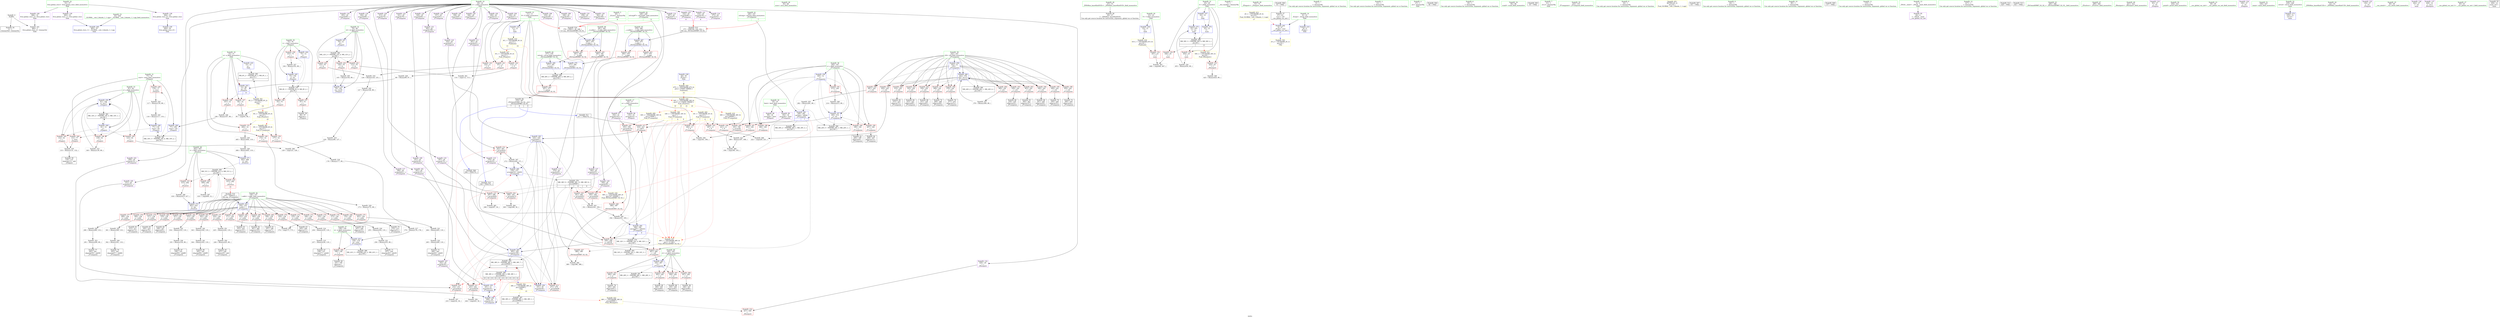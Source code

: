 digraph "SVFG" {
	label="SVFG";

	Node0x55ebdb0fba70 [shape=record,color=grey,label="{NodeID: 0\nNullPtr}"];
	Node0x55ebdb0fba70 -> Node0x55ebdb1129e0[style=solid];
	Node0x55ebdb0fba70 -> Node0x55ebdb11f440[style=solid];
	Node0x55ebdb127870 [shape=record,color=grey,label="{NodeID: 360\n129 = cmp(123, 128, )\n}"];
	Node0x55ebdb114e00 [shape=record,color=red,label="{NodeID: 194\n240\<--162\n\<--j16\n_Z7computei\n}"];
	Node0x55ebdb114e00 -> Node0x55ebdb1135a0[style=solid];
	Node0x55ebdb111840 [shape=record,color=purple,label="{NodeID: 111\n261\<--20\narrayidx43\<--c\n_Z7computei\n}"];
	Node0x55ebdb111840 -> Node0x55ebdb115ca0[style=solid];
	Node0x55ebdb1102c0 [shape=record,color=green,label="{NodeID: 28\n65\<--66\nacos\<--acos_field_insensitive\n}"];
	Node0x55ebdb11c700 [shape=record,color=black,label="{NodeID: 388\nMR_22V_3 = PHI(MR_22V_2, MR_22V_1, )\npts\{159 \}\n}"];
	Node0x55ebdb1164c0 [shape=record,color=red,label="{NodeID: 222\n397\<--377\n\<--retval\n_ZSt3minIiERKT_S2_S2_\n}"];
	Node0x55ebdb1164c0 -> Node0x55ebdb114ac0[style=solid];
	Node0x55ebdb117f80 [shape=record,color=purple,label="{NodeID: 139\n465\<--33\nllvm.global_ctors_1\<--llvm.global_ctors\nGlob }"];
	Node0x55ebdb117f80 -> Node0x55ebdb11f340[style=solid];
	Node0x55ebdb112bb0 [shape=record,color=black,label="{NodeID: 56\n46\<--47\n\<--_ZNSt8ios_base4InitD1Ev\nCan only get source location for instruction, argument, global var or function.}"];
	Node0x55ebdb141eb0 [shape=record,color=yellow,style=double,label="{NodeID: 416\n61V_1 = ENCHI(MR_61V_0)\npts\{24 \}\nFun[main]}"];
	Node0x55ebdb141eb0 -> Node0x55ebdb118a70[style=dashed];
	Node0x55ebdb124ff0 [shape=record,color=grey,label="{NodeID: 333\n140 = Binary(139, 89, )\n}"];
	Node0x55ebdb124ff0 -> Node0x55ebdb11fbc0[style=solid];
	Node0x55ebdb11fbc0 [shape=record,color=blue,label="{NodeID: 250\n81\<--140\nj\<--inc17\n_Z5inputv\n}"];
	Node0x55ebdb11fbc0 -> Node0x55ebdb119430[style=dashed];
	Node0x55ebdb11fbc0 -> Node0x55ebdb119500[style=dashed];
	Node0x55ebdb11fbc0 -> Node0x55ebdb1195d0[style=dashed];
	Node0x55ebdb11fbc0 -> Node0x55ebdb11fbc0[style=dashed];
	Node0x55ebdb11fbc0 -> Node0x55ebdb1390f0[style=dashed];
	Node0x55ebdb1196a0 [shape=record,color=red,label="{NodeID: 167\n171\<--156\n\<--i.addr\n_Z7computei\n}"];
	Node0x55ebdb1196a0 -> Node0x55ebdb127270[style=solid];
	Node0x55ebdb1142a0 [shape=record,color=black,label="{NodeID: 84\n323\<--322\nidxprom80\<--\n_Z7computei\n}"];
	Node0x55ebdb10e020 [shape=record,color=green,label="{NodeID: 1\n7\<--1\n__dso_handle\<--dummyObj\nGlob }"];
	Node0x55ebdb1279f0 [shape=record,color=grey,label="{NodeID: 361\n114 = cmp(112, 113, )\n}"];
	Node0x55ebdb114ed0 [shape=record,color=red,label="{NodeID: 195\n249\<--162\n\<--j16\n_Z7computei\n}"];
	Node0x55ebdb114ed0 -> Node0x55ebdb113740[style=solid];
	Node0x55ebdb111910 [shape=record,color=purple,label="{NodeID: 112\n267\<--20\narrayidx47\<--c\n_Z7computei\n}"];
	Node0x55ebdb1103c0 [shape=record,color=green,label="{NodeID: 29\n72\<--73\n_Z5inputv\<--_Z5inputv_field_insensitive\n}"];
	Node0x55ebdb11c7f0 [shape=record,color=black,label="{NodeID: 389\nMR_24V_5 = PHI(MR_24V_3, MR_24V_1, )\npts\{161 \}\n}"];
	Node0x55ebdb116590 [shape=record,color=red,label="{NodeID: 223\n387\<--379\n\<--__a.addr\n_ZSt3minIiERKT_S2_S2_\n}"];
	Node0x55ebdb116590 -> Node0x55ebdb1169a0[style=solid];
	Node0x55ebdb118080 [shape=record,color=purple,label="{NodeID: 140\n466\<--33\nllvm.global_ctors_2\<--llvm.global_ctors\nGlob }"];
	Node0x55ebdb118080 -> Node0x55ebdb11f440[style=solid];
	Node0x55ebdb112cb0 [shape=record,color=black,label="{NodeID: 57\n67\<--63\nconv\<--call\n__cxx_global_var_init.1\n}"];
	Node0x55ebdb112cb0 -> Node0x55ebdb11f540[style=solid];
	Node0x55ebdb125170 [shape=record,color=grey,label="{NodeID: 334\n455 = Binary(454, 89, )\n}"];
	Node0x55ebdb125170 -> Node0x55ebdb121010[style=solid];
	Node0x55ebdb11fc90 [shape=record,color=blue,label="{NodeID: 251\n79\<--145\ni2\<--inc20\n_Z5inputv\n}"];
	Node0x55ebdb11fc90 -> Node0x55ebdb138bf0[style=dashed];
	Node0x55ebdb119770 [shape=record,color=red,label="{NodeID: 168\n176\<--156\n\<--i.addr\n_Z7computei\n}"];
	Node0x55ebdb119770 -> Node0x55ebdb1237f0[style=solid];
	Node0x55ebdb114370 [shape=record,color=black,label="{NodeID: 85\n328\<--327\nidxprom83\<--\n_Z7computei\n}"];
	Node0x55ebdb10e230 [shape=record,color=green,label="{NodeID: 2\n9\<--1\n\<--dummyObj\nCan only get source location for instruction, argument, global var or function.}"];
	Node0x55ebdb127b70 [shape=record,color=grey,label="{NodeID: 362\n95 = cmp(93, 94, )\n}"];
	Node0x55ebdb114fa0 [shape=record,color=red,label="{NodeID: 196\n259\<--162\n\<--j16\n_Z7computei\n}"];
	Node0x55ebdb114fa0 -> Node0x55ebdb1138e0[style=solid];
	Node0x55ebdb1119e0 [shape=record,color=purple,label="{NodeID: 113\n270\<--20\narrayidx49\<--c\n_Z7computei\n}"];
	Node0x55ebdb1119e0 -> Node0x55ebdb115d70[style=solid];
	Node0x55ebdb1104c0 [shape=record,color=green,label="{NodeID: 30\n75\<--76\ni\<--i_field_insensitive\n_Z5inputv\n}"];
	Node0x55ebdb1104c0 -> Node0x55ebdb118db0[style=solid];
	Node0x55ebdb1104c0 -> Node0x55ebdb118e80[style=solid];
	Node0x55ebdb1104c0 -> Node0x55ebdb118f50[style=solid];
	Node0x55ebdb1104c0 -> Node0x55ebdb11f6e0[style=solid];
	Node0x55ebdb1104c0 -> Node0x55ebdb11f7b0[style=solid];
	Node0x55ebdb11c8e0 [shape=record,color=black,label="{NodeID: 390\nMR_26V_2 = PHI(MR_26V_1, MR_26V_4, )\npts\{163 \}\n}"];
	Node0x55ebdb116660 [shape=record,color=red,label="{NodeID: 224\n394\<--379\n\<--__a.addr\n_ZSt3minIiERKT_S2_S2_\n}"];
	Node0x55ebdb116660 -> Node0x55ebdb120c00[style=solid];
	Node0x55ebdb118180 [shape=record,color=red,label="{NodeID: 141\n87\<--11\n\<--P\n_Z5inputv\n}"];
	Node0x55ebdb118180 -> Node0x55ebdb124870[style=solid];
	Node0x55ebdb112d80 [shape=record,color=black,label="{NodeID: 58\n98\<--97\nidxprom\<--\n_Z5inputv\n}"];
	Node0x55ebdb148500 [shape=record,color=yellow,style=double,label="{NodeID: 501\n6V_3 = CSCHI(MR_6V_2)\npts\{15 \}\nCS[]|{|<s1>14}}"];
	Node0x55ebdb148500 -> Node0x55ebdb11b800[style=dashed];
	Node0x55ebdb148500:s1 -> Node0x55ebdb142560[style=dashed,color=red];
	Node0x55ebdb1252f0 [shape=record,color=grey,label="{NodeID: 335\n133 = Binary(131, 132, )\n}"];
	Node0x55ebdb1252f0 -> Node0x55ebdb112e50[style=solid];
	Node0x55ebdb11fd60 [shape=record,color=blue,label="{NodeID: 252\n156\<--155\ni.addr\<--i\n_Z7computei\n}"];
	Node0x55ebdb11fd60 -> Node0x55ebdb1196a0[style=dashed];
	Node0x55ebdb11fd60 -> Node0x55ebdb119770[style=dashed];
	Node0x55ebdb11fd60 -> Node0x55ebdb119840[style=dashed];
	Node0x55ebdb11fd60 -> Node0x55ebdb119910[style=dashed];
	Node0x55ebdb11fd60 -> Node0x55ebdb1199e0[style=dashed];
	Node0x55ebdb11fd60 -> Node0x55ebdb119ab0[style=dashed];
	Node0x55ebdb11fd60 -> Node0x55ebdb119b80[style=dashed];
	Node0x55ebdb11fd60 -> Node0x55ebdb119c50[style=dashed];
	Node0x55ebdb11fd60 -> Node0x55ebdb119d20[style=dashed];
	Node0x55ebdb11fd60 -> Node0x55ebdb119df0[style=dashed];
	Node0x55ebdb11fd60 -> Node0x55ebdb119ec0[style=dashed];
	Node0x55ebdb11fd60 -> Node0x55ebdb119f90[style=dashed];
	Node0x55ebdb11fd60 -> Node0x55ebdb11a060[style=dashed];
	Node0x55ebdb11fd60 -> Node0x55ebdb11a130[style=dashed];
	Node0x55ebdb11fd60 -> Node0x55ebdb11a200[style=dashed];
	Node0x55ebdb11fd60 -> Node0x55ebdb11a2d0[style=dashed];
	Node0x55ebdb11fd60 -> Node0x55ebdb11a3a0[style=dashed];
	Node0x55ebdb11fd60 -> Node0x55ebdb11a470[style=dashed];
	Node0x55ebdb11fd60 -> Node0x55ebdb11a540[style=dashed];
	Node0x55ebdb119840 [shape=record,color=red,label="{NodeID: 169\n196\<--156\n\<--i.addr\n_Z7computei\n}"];
	Node0x55ebdb119840 -> Node0x55ebdb112ff0[style=solid];
	Node0x55ebdb114440 [shape=record,color=black,label="{NodeID: 86\n331\<--330\nidxprom85\<--\n_Z7computei\n}"];
	Node0x55ebdb10e4f0 [shape=record,color=green,label="{NodeID: 3\n12\<--1\n\<--dummyObj\nCan only get source location for instruction, argument, global var or function.}"];
	Node0x55ebdb127cf0 [shape=record,color=grey,label="{NodeID: 363\n448 = cmp(446, 447, )\n}"];
	Node0x55ebdb115070 [shape=record,color=red,label="{NodeID: 197\n268\<--162\n\<--j16\n_Z7computei\n}"];
	Node0x55ebdb115070 -> Node0x55ebdb113a80[style=solid];
	Node0x55ebdb111ab0 [shape=record,color=purple,label="{NodeID: 114\n275\<--20\narrayidx52\<--c\n_Z7computei\n}"];
	Node0x55ebdb110590 [shape=record,color=green,label="{NodeID: 31\n77\<--78\nstart\<--start_field_insensitive\n_Z5inputv\n}"];
	Node0x55ebdb110590 -> Node0x55ebdb119020[style=solid];
	Node0x55ebdb110590 -> Node0x55ebdb1190f0[style=solid];
	Node0x55ebdb110590 -> Node0x55ebdb11f880[style=solid];
	Node0x55ebdb110590 -> Node0x55ebdb11fa20[style=solid];
	Node0x55ebdb11c9d0 [shape=record,color=black,label="{NodeID: 391\nMR_28V_2 = PHI(MR_28V_1, MR_28V_3, )\npts\{165 \}\n}"];
	Node0x55ebdb116730 [shape=record,color=red,label="{NodeID: 225\n385\<--381\n\<--__b.addr\n_ZSt3minIiERKT_S2_S2_\n}"];
	Node0x55ebdb116730 -> Node0x55ebdb1168d0[style=solid];
	Node0x55ebdb118250 [shape=record,color=red,label="{NodeID: 142\n113\<--11\n\<--P\n_Z5inputv\n}"];
	Node0x55ebdb118250 -> Node0x55ebdb1279f0[style=solid];
	Node0x55ebdb112e50 [shape=record,color=black,label="{NodeID: 59\n134\<--133\nidxprom13\<--add\n_Z5inputv\n}"];
	Node0x55ebdb148660 [shape=record,color=yellow,style=double,label="{NodeID: 502\n38V_3 = CSCHI(MR_38V_2)\npts\{220000 \}\nCS[]|{|<s1>15}}"];
	Node0x55ebdb148660 -> Node0x55ebdb11c200[style=dashed];
	Node0x55ebdb148660:s1 -> Node0x55ebdb142480[style=dashed,color=red];
	Node0x55ebdb125470 [shape=record,color=grey,label="{NodeID: 336\n335 = Binary(334, 89, )\n}"];
	Node0x55ebdb125470 -> Node0x55ebdb114510[style=solid];
	Node0x55ebdb11fe30 [shape=record,color=blue,label="{NodeID: 253\n158\<--179\nii\<--sub2\n_Z7computei\n}"];
	Node0x55ebdb11fe30 -> Node0x55ebdb11a610[style=dashed];
	Node0x55ebdb11fe30 -> Node0x55ebdb11c700[style=dashed];
	Node0x55ebdb119910 [shape=record,color=red,label="{NodeID: 170\n204\<--156\n\<--i.addr\n_Z7computei\n}"];
	Node0x55ebdb119910 -> Node0x55ebdb113190[style=solid];
	Node0x55ebdb114510 [shape=record,color=black,label="{NodeID: 87\n336\<--335\nidxprom90\<--add89\n_Z7computei\n}"];
	Node0x55ebdb10e580 [shape=record,color=green,label="{NodeID: 4\n27\<--1\n.str\<--dummyObj\nGlob }"];
	Node0x55ebdb127e70 [shape=record,color=grey,label="{NodeID: 364\n309 = cmp(308, 30, )\n}"];
	Node0x55ebdb115140 [shape=record,color=red,label="{NodeID: 198\n276\<--162\n\<--j16\n_Z7computei\n}"];
	Node0x55ebdb115140 -> Node0x55ebdb113c20[style=solid];
	Node0x55ebdb116c80 [shape=record,color=purple,label="{NodeID: 115\n278\<--20\narrayidx54\<--c\n_Z7computei\n}"];
	Node0x55ebdb116c80 -> Node0x55ebdb1203e0[style=solid];
	Node0x55ebdb110660 [shape=record,color=green,label="{NodeID: 32\n79\<--80\ni2\<--i2_field_insensitive\n_Z5inputv\n}"];
	Node0x55ebdb110660 -> Node0x55ebdb1191c0[style=solid];
	Node0x55ebdb110660 -> Node0x55ebdb119290[style=solid];
	Node0x55ebdb110660 -> Node0x55ebdb119360[style=solid];
	Node0x55ebdb110660 -> Node0x55ebdb11f950[style=solid];
	Node0x55ebdb110660 -> Node0x55ebdb11fc90[style=solid];
	Node0x55ebdb13e230 [shape=record,color=black,label="{NodeID: 392\nMR_30V_2 = PHI(MR_30V_1, MR_30V_3, )\npts\{167 \}\n}"];
	Node0x55ebdb116800 [shape=record,color=red,label="{NodeID: 226\n391\<--381\n\<--__b.addr\n_ZSt3minIiERKT_S2_S2_\n}"];
	Node0x55ebdb116800 -> Node0x55ebdb120b30[style=solid];
	Node0x55ebdb118320 [shape=record,color=red,label="{NodeID: 143\n124\<--11\n\<--P\n_Z5inputv\n}"];
	Node0x55ebdb118320 -> Node0x55ebdb123670[style=solid];
	Node0x55ebdb112f20 [shape=record,color=black,label="{NodeID: 60\n191\<--190\nidxprom\<--\n_Z7computei\n}"];
	Node0x55ebdb1487c0 [shape=record,color=yellow,style=double,label="{NodeID: 503\n2V_2 = CSCHI(MR_2V_1)\npts\{10 \}\nCS[]}"];
	Node0x55ebdb142230 [shape=record,color=yellow,style=double,label="{NodeID: 420\n67V_1 = ENCHI(MR_67V_0)\npts\{1 170000 190000 \}\nFun[main]|{<s0>14}}"];
	Node0x55ebdb142230:s0 -> Node0x55ebdb142830[style=dashed,color=red];
	Node0x55ebdb1255f0 [shape=record,color=grey,label="{NodeID: 337\n370 = Binary(369, 89, )\n}"];
	Node0x55ebdb1255f0 -> Node0x55ebdb1208c0[style=solid];
	Node0x55ebdb11ff00 [shape=record,color=blue,label="{NodeID: 254\n160\<--12\nj\<--\n_Z7computei\n}"];
	Node0x55ebdb11ff00 -> Node0x55ebdb11a6e0[style=dashed];
	Node0x55ebdb11ff00 -> Node0x55ebdb11a7b0[style=dashed];
	Node0x55ebdb11ff00 -> Node0x55ebdb11a880[style=dashed];
	Node0x55ebdb11ff00 -> Node0x55ebdb11a950[style=dashed];
	Node0x55ebdb11ff00 -> Node0x55ebdb11aa20[style=dashed];
	Node0x55ebdb11ff00 -> Node0x55ebdb120170[style=dashed];
	Node0x55ebdb11ff00 -> Node0x55ebdb11c7f0[style=dashed];
	Node0x55ebdb1199e0 [shape=record,color=red,label="{NodeID: 171\n224\<--156\n\<--i.addr\n_Z7computei\n}"];
	Node0x55ebdb1199e0 -> Node0x55ebdb126af0[style=solid];
	Node0x55ebdb1145e0 [shape=record,color=black,label="{NodeID: 88\n339\<--338\nidxprom92\<--\n_Z7computei\n}"];
	Node0x55ebdb10e610 [shape=record,color=green,label="{NodeID: 5\n29\<--1\n_ZL2oo\<--dummyObj\nGlob |{<s0>8}}"];
	Node0x55ebdb10e610:s0 -> Node0x55ebdb15f8f0[style=solid,color=red];
	Node0x55ebdb127ff0 [shape=record,color=grey,label="{NodeID: 365\n298 = cmp(297, 30, )\n}"];
	Node0x55ebdb115210 [shape=record,color=red,label="{NodeID: 199\n281\<--162\n\<--j16\n_Z7computei\n}"];
	Node0x55ebdb115210 -> Node0x55ebdb1270f0[style=solid];
	Node0x55ebdb116d10 [shape=record,color=purple,label="{NodeID: 116\n293\<--20\narrayidx60\<--c\n_Z7computei\n}"];
	Node0x55ebdb110730 [shape=record,color=green,label="{NodeID: 33\n81\<--82\nj\<--j_field_insensitive\n_Z5inputv\n}"];
	Node0x55ebdb110730 -> Node0x55ebdb119430[style=solid];
	Node0x55ebdb110730 -> Node0x55ebdb119500[style=solid];
	Node0x55ebdb110730 -> Node0x55ebdb1195d0[style=solid];
	Node0x55ebdb110730 -> Node0x55ebdb11faf0[style=solid];
	Node0x55ebdb110730 -> Node0x55ebdb11fbc0[style=solid];
	Node0x55ebdb13e700 [shape=record,color=black,label="{NodeID: 393\nMR_32V_2 = PHI(MR_32V_1, MR_32V_3, )\npts\{169 \}\n}"];
	Node0x55ebdb1168d0 [shape=record,color=red,label="{NodeID: 227\n386\<--385\n\<--\n_ZSt3minIiERKT_S2_S2_\n}"];
	Node0x55ebdb1168d0 -> Node0x55ebdb128170[style=solid];
	Node0x55ebdb1183f0 [shape=record,color=red,label="{NodeID: 144\n184\<--11\n\<--P\n_Z7computei\n}"];
	Node0x55ebdb1183f0 -> Node0x55ebdb127570[style=solid];
	Node0x55ebdb112ff0 [shape=record,color=black,label="{NodeID: 61\n197\<--196\nidxprom7\<--\n_Z7computei\n}"];
	Node0x55ebdad25230 [shape=record,color=black,label="{NodeID: 504\n84 = PHI()\n}"];
	Node0x55ebdb142370 [shape=record,color=yellow,style=double,label="{NodeID: 421\n56V_1 = ENCHI(MR_56V_0)\npts\{26 \}\nFun[_Z6outputv]}"];
	Node0x55ebdb142370 -> Node0x55ebdb118b40[style=dashed];
	Node0x55ebdb125770 [shape=record,color=grey,label="{NodeID: 338\n406 = Binary(405, 119, )\n}"];
	Node0x55ebdb125770 -> Node0x55ebdb120cd0[style=solid];
	Node0x55ebdb11ffd0 [shape=record,color=blue,label="{NodeID: 255\n201\<--12\narrayidx10\<--\n_Z7computei\n}"];
	Node0x55ebdb11ffd0 -> Node0x55ebdb11ffd0[style=dashed];
	Node0x55ebdb11ffd0 -> Node0x55ebdb1200a0[style=dashed];
	Node0x55ebdb11ffd0 -> Node0x55ebdb13ec00[style=dashed];
	Node0x55ebdb119ab0 [shape=record,color=red,label="{NodeID: 172\n235\<--156\n\<--i.addr\n_Z7computei\n}"];
	Node0x55ebdb119ab0 -> Node0x55ebdb123370[style=solid];
	Node0x55ebdb1146b0 [shape=record,color=black,label="{NodeID: 89\n345\<--344\nidxprom96\<--add95\n_Z7computei\n}"];
	Node0x55ebdb10e6a0 [shape=record,color=green,label="{NodeID: 6\n30\<--1\n\<--dummyObj\nCan only get source location for instruction, argument, global var or function.}"];
	Node0x55ebdb128170 [shape=record,color=grey,label="{NodeID: 366\n389 = cmp(386, 388, )\n}"];
	Node0x55ebdb1152e0 [shape=record,color=red,label="{NodeID: 200\n314\<--162\n\<--j16\n_Z7computei\n}"];
	Node0x55ebdb1152e0 -> Node0x55ebdb114100[style=solid];
	Node0x55ebdb116da0 [shape=record,color=purple,label="{NodeID: 117\n296\<--20\narrayidx62\<--c\n_Z7computei\n}"];
	Node0x55ebdb116da0 -> Node0x55ebdb115f10[style=solid];
	Node0x55ebdb110800 [shape=record,color=green,label="{NodeID: 34\n85\<--86\nscanf\<--scanf_field_insensitive\n}"];
	Node0x55ebdb13ec00 [shape=record,color=black,label="{NodeID: 394\nMR_38V_6 = PHI(MR_38V_2, MR_38V_7, )\npts\{220000 \}\n|{<s0>10}}"];
	Node0x55ebdb13ec00:s0 -> Node0x55ebdb13f600[style=dashed,color=blue];
	Node0x55ebdb1169a0 [shape=record,color=red,label="{NodeID: 228\n388\<--387\n\<--\n_ZSt3minIiERKT_S2_S2_\n}"];
	Node0x55ebdb1169a0 -> Node0x55ebdb128170[style=solid];
	Node0x55ebdb1184c0 [shape=record,color=red,label="{NodeID: 145\n187\<--11\n\<--P\n_Z7computei\n}"];
	Node0x55ebdb1184c0 -> Node0x55ebdb1240f0[style=solid];
	Node0x55ebdb1130c0 [shape=record,color=black,label="{NodeID: 62\n200\<--199\nidxprom9\<--\n_Z7computei\n}"];
	Node0x55ebdb15ea10 [shape=record,color=black,label="{NodeID: 505\n45 = PHI()\n}"];
	Node0x55ebdb142480 [shape=record,color=yellow,style=double,label="{NodeID: 422\n38V_1 = ENCHI(MR_38V_0)\npts\{220000 \}\nFun[_Z6outputv]}"];
	Node0x55ebdb142480 -> Node0x55ebdb11eba0[style=dashed];
	Node0x55ebdb1258f0 [shape=record,color=grey,label="{NodeID: 339\n405 = Binary(404, 119, )\n}"];
	Node0x55ebdb1258f0 -> Node0x55ebdb125770[style=solid];
	Node0x55ebdb1200a0 [shape=record,color=blue,label="{NodeID: 256\n209\<--30\narrayidx14\<--\n_Z7computei\n}"];
	Node0x55ebdb1200a0 -> Node0x55ebdb11ffd0[style=dashed];
	Node0x55ebdb1200a0 -> Node0x55ebdb1200a0[style=dashed];
	Node0x55ebdb1200a0 -> Node0x55ebdb13ec00[style=dashed];
	Node0x55ebdb119b80 [shape=record,color=red,label="{NodeID: 173\n246\<--156\n\<--i.addr\n_Z7computei\n}"];
	Node0x55ebdb119b80 -> Node0x55ebdb113670[style=solid];
	Node0x55ebdb114780 [shape=record,color=black,label="{NodeID: 90\n348\<--347\nidxprom98\<--\n_Z7computei\n}"];
	Node0x55ebdb10eee0 [shape=record,color=green,label="{NodeID: 7\n31\<--1\n.str.2\<--dummyObj\nGlob }"];
	Node0x55ebdb1282f0 [shape=record,color=grey,label="{NodeID: 367\n410 = cmp(409, 12, )\n}"];
	Node0x55ebdb1153b0 [shape=record,color=red,label="{NodeID: 201\n322\<--162\n\<--j16\n_Z7computei\n}"];
	Node0x55ebdb1153b0 -> Node0x55ebdb1142a0[style=solid];
	Node0x55ebdb116e70 [shape=record,color=purple,label="{NodeID: 118\n304\<--20\narrayidx68\<--c\n_Z7computei\n}"];
	Node0x55ebdb110900 [shape=record,color=green,label="{NodeID: 35\n152\<--153\n_Z7computei\<--_Z7computei_field_insensitive\n}"];
	Node0x55ebdb13f100 [shape=record,color=black,label="{NodeID: 395\nMR_51V_3 = PHI(MR_51V_4, MR_51V_2, )\npts\{403 \}\n}"];
	Node0x55ebdb13f100 -> Node0x55ebdb116a70[style=dashed];
	Node0x55ebdb13f100 -> Node0x55ebdb116b40[style=dashed];
	Node0x55ebdb13f100 -> Node0x55ebdb11eb10[style=dashed];
	Node0x55ebdb13f100 -> Node0x55ebdb120da0[style=dashed];
	Node0x55ebdb116a70 [shape=record,color=red,label="{NodeID: 229\n409\<--402\n\<--i\n_Z5solvev\n}"];
	Node0x55ebdb116a70 -> Node0x55ebdb1282f0[style=solid];
	Node0x55ebdb118590 [shape=record,color=red,label="{NodeID: 146\n221\<--11\n\<--P\n_Z7computei\n}"];
	Node0x55ebdb118590 -> Node0x55ebdb128470[style=solid];
	Node0x55ebdb113190 [shape=record,color=black,label="{NodeID: 63\n205\<--204\nidxprom11\<--\n_Z7computei\n}"];
	Node0x55ebdb15eb10 [shape=record,color=black,label="{NodeID: 506\n63 = PHI()\n}"];
	Node0x55ebdb15eb10 -> Node0x55ebdb112cb0[style=solid];
	Node0x55ebdb142560 [shape=record,color=yellow,style=double,label="{NodeID: 423\n6V_1 = ENCHI(MR_6V_0)\npts\{15 \}\nFun[_Z5solvev]|{|<s1>10}}"];
	Node0x55ebdb142560 -> Node0x55ebdb1189a0[style=dashed];
	Node0x55ebdb142560:s1 -> Node0x55ebdb141100[style=dashed,color=red];
	Node0x55ebdb125a70 [shape=record,color=grey,label="{NodeID: 340\n425 = Binary(424, 89, )\n}"];
	Node0x55ebdb120170 [shape=record,color=blue,label="{NodeID: 257\n160\<--214\nj\<--inc\n_Z7computei\n}"];
	Node0x55ebdb120170 -> Node0x55ebdb11a6e0[style=dashed];
	Node0x55ebdb120170 -> Node0x55ebdb11a7b0[style=dashed];
	Node0x55ebdb120170 -> Node0x55ebdb11a880[style=dashed];
	Node0x55ebdb120170 -> Node0x55ebdb11a950[style=dashed];
	Node0x55ebdb120170 -> Node0x55ebdb11aa20[style=dashed];
	Node0x55ebdb120170 -> Node0x55ebdb120170[style=dashed];
	Node0x55ebdb120170 -> Node0x55ebdb11c7f0[style=dashed];
	Node0x55ebdb119c50 [shape=record,color=red,label="{NodeID: 174\n254\<--156\n\<--i.addr\n_Z7computei\n}"];
	Node0x55ebdb119c50 -> Node0x55ebdb124b70[style=solid];
	Node0x55ebdb114850 [shape=record,color=black,label="{NodeID: 91\n353\<--352\nidxprom101\<--\n_Z7computei\n}"];
	Node0x55ebdb10ef70 [shape=record,color=green,label="{NodeID: 8\n34\<--1\n\<--dummyObj\nCan only get source location for instruction, argument, global var or function.}"];
	Node0x55ebdb145190 [shape=record,color=yellow,style=double,label="{NodeID: 451\nRETMU(2V_2)\npts\{10 \}\nFun[_GLOBAL__sub_I_blando_1_1.cpp]}"];
	Node0x55ebdb128470 [shape=record,color=grey,label="{NodeID: 368\n222 = cmp(220, 221, )\n}"];
	Node0x55ebdb115480 [shape=record,color=red,label="{NodeID: 202\n330\<--162\n\<--j16\n_Z7computei\n}"];
	Node0x55ebdb115480 -> Node0x55ebdb114440[style=solid];
	Node0x55ebdb116f40 [shape=record,color=purple,label="{NodeID: 119\n307\<--20\narrayidx70\<--c\n_Z7computei\n}"];
	Node0x55ebdb116f40 -> Node0x55ebdb115fe0[style=solid];
	Node0x55ebdb110a00 [shape=record,color=green,label="{NodeID: 36\n156\<--157\ni.addr\<--i.addr_field_insensitive\n_Z7computei\n}"];
	Node0x55ebdb110a00 -> Node0x55ebdb1196a0[style=solid];
	Node0x55ebdb110a00 -> Node0x55ebdb119770[style=solid];
	Node0x55ebdb110a00 -> Node0x55ebdb119840[style=solid];
	Node0x55ebdb110a00 -> Node0x55ebdb119910[style=solid];
	Node0x55ebdb110a00 -> Node0x55ebdb1199e0[style=solid];
	Node0x55ebdb110a00 -> Node0x55ebdb119ab0[style=solid];
	Node0x55ebdb110a00 -> Node0x55ebdb119b80[style=solid];
	Node0x55ebdb110a00 -> Node0x55ebdb119c50[style=solid];
	Node0x55ebdb110a00 -> Node0x55ebdb119d20[style=solid];
	Node0x55ebdb110a00 -> Node0x55ebdb119df0[style=solid];
	Node0x55ebdb110a00 -> Node0x55ebdb119ec0[style=solid];
	Node0x55ebdb110a00 -> Node0x55ebdb119f90[style=solid];
	Node0x55ebdb110a00 -> Node0x55ebdb11a060[style=solid];
	Node0x55ebdb110a00 -> Node0x55ebdb11a130[style=solid];
	Node0x55ebdb110a00 -> Node0x55ebdb11a200[style=solid];
	Node0x55ebdb110a00 -> Node0x55ebdb11a2d0[style=solid];
	Node0x55ebdb110a00 -> Node0x55ebdb11a3a0[style=solid];
	Node0x55ebdb110a00 -> Node0x55ebdb11a470[style=solid];
	Node0x55ebdb110a00 -> Node0x55ebdb11a540[style=solid];
	Node0x55ebdb110a00 -> Node0x55ebdb11fd60[style=solid];
	Node0x55ebdb13f600 [shape=record,color=black,label="{NodeID: 396\nMR_38V_2 = PHI(MR_38V_3, MR_38V_1, )\npts\{220000 \}\n|{<s0>10|<s1>10|<s2>10|<s3>10|<s4>10|<s5>10|<s6>10|<s7>10|<s8>10|<s9>14}}"];
	Node0x55ebdb13f600:s0 -> Node0x55ebdb115b00[style=dashed,color=red];
	Node0x55ebdb13f600:s1 -> Node0x55ebdb115bd0[style=dashed,color=red];
	Node0x55ebdb13f600:s2 -> Node0x55ebdb115ca0[style=dashed,color=red];
	Node0x55ebdb13f600:s3 -> Node0x55ebdb115d70[style=dashed,color=red];
	Node0x55ebdb13f600:s4 -> Node0x55ebdb11ffd0[style=dashed,color=red];
	Node0x55ebdb13f600:s5 -> Node0x55ebdb1200a0[style=dashed,color=red];
	Node0x55ebdb13f600:s6 -> Node0x55ebdb120310[style=dashed,color=red];
	Node0x55ebdb13f600:s7 -> Node0x55ebdb1203e0[style=dashed,color=red];
	Node0x55ebdb13f600:s8 -> Node0x55ebdb13ec00[style=dashed,color=red];
	Node0x55ebdb13f600:s9 -> Node0x55ebdb148660[style=dashed,color=blue];
	Node0x55ebdb116b40 [shape=record,color=red,label="{NodeID: 230\n412\<--402\n\<--i\n_Z5solvev\n|{<s0>10}}"];
	Node0x55ebdb116b40:s0 -> Node0x55ebdb15f510[style=solid,color=red];
	Node0x55ebdb118660 [shape=record,color=red,label="{NodeID: 147\n94\<--14\n\<--n\n_Z5inputv\n}"];
	Node0x55ebdb118660 -> Node0x55ebdb127b70[style=solid];
	Node0x55ebdb113260 [shape=record,color=black,label="{NodeID: 64\n208\<--207\nidxprom13\<--\n_Z7computei\n}"];
	Node0x55ebdb15ec70 [shape=record,color=black,label="{NodeID: 507\n101 = PHI()\n}"];
	Node0x55ebdb125bf0 [shape=record,color=grey,label="{NodeID: 341\n344 = Binary(343, 119, )\n}"];
	Node0x55ebdb125bf0 -> Node0x55ebdb1146b0[style=solid];
	Node0x55ebdb120240 [shape=record,color=blue,label="{NodeID: 258\n162\<--12\nj16\<--\n_Z7computei\n}"];
	Node0x55ebdb120240 -> Node0x55ebdb114c60[style=dashed];
	Node0x55ebdb120240 -> Node0x55ebdb114d30[style=dashed];
	Node0x55ebdb120240 -> Node0x55ebdb114e00[style=dashed];
	Node0x55ebdb120240 -> Node0x55ebdb114ed0[style=dashed];
	Node0x55ebdb120240 -> Node0x55ebdb114fa0[style=dashed];
	Node0x55ebdb120240 -> Node0x55ebdb115070[style=dashed];
	Node0x55ebdb120240 -> Node0x55ebdb115140[style=dashed];
	Node0x55ebdb120240 -> Node0x55ebdb115210[style=dashed];
	Node0x55ebdb120240 -> Node0x55ebdb1152e0[style=dashed];
	Node0x55ebdb120240 -> Node0x55ebdb1153b0[style=dashed];
	Node0x55ebdb120240 -> Node0x55ebdb115480[style=dashed];
	Node0x55ebdb120240 -> Node0x55ebdb115550[style=dashed];
	Node0x55ebdb120240 -> Node0x55ebdb115620[style=dashed];
	Node0x55ebdb120240 -> Node0x55ebdb1208c0[style=dashed];
	Node0x55ebdb120240 -> Node0x55ebdb11c8e0[style=dashed];
	Node0x55ebdb119d20 [shape=record,color=red,label="{NodeID: 175\n263\<--156\n\<--i.addr\n_Z7computei\n}"];
	Node0x55ebdb119d20 -> Node0x55ebdb123df0[style=solid];
	Node0x55ebdb114920 [shape=record,color=black,label="{NodeID: 92\n361\<--360\nidxprom105\<--\n_Z7computei\n}"];
	Node0x55ebdb10f000 [shape=record,color=green,label="{NodeID: 9\n64\<--1\n\<--dummyObj\nCan only get source location for instruction, argument, global var or function.}"];
	Node0x55ebdb1285f0 [shape=record,color=grey,label="{NodeID: 369\n194 = cmp(189, 193, )\n}"];
	Node0x55ebdb115550 [shape=record,color=red,label="{NodeID: 203\n363\<--162\n\<--j16\n_Z7computei\n}"];
	Node0x55ebdb115550 -> Node0x55ebdb1149f0[style=solid];
	Node0x55ebdb117010 [shape=record,color=purple,label="{NodeID: 120\n313\<--20\narrayidx74\<--c\n_Z7computei\n}"];
	Node0x55ebdb110ad0 [shape=record,color=green,label="{NodeID: 37\n158\<--159\nii\<--ii_field_insensitive\n_Z7computei\n}"];
	Node0x55ebdb110ad0 -> Node0x55ebdb11a610[style=solid];
	Node0x55ebdb110ad0 -> Node0x55ebdb11fe30[style=solid];
	Node0x55ebdb123370 [shape=record,color=grey,label="{NodeID: 314\n236 = Binary(235, 119, )\n}"];
	Node0x55ebdb123370 -> Node0x55ebdb1234f0[style=solid];
	Node0x55ebdb11eb10 [shape=record,color=red,label="{NodeID: 231\n415\<--402\n\<--i\n_Z5solvev\n}"];
	Node0x55ebdb11eb10 -> Node0x55ebdb126370[style=solid];
	Node0x55ebdb118730 [shape=record,color=red,label="{NodeID: 148\n107\<--14\n\<--n\n_Z5inputv\n}"];
	Node0x55ebdb118730 -> Node0x55ebdb124570[style=solid];
	Node0x55ebdb113330 [shape=record,color=black,label="{NodeID: 65\n227\<--226\nidxprom20\<--add\n_Z7computei\n}"];
	Node0x55ebdb15ed40 [shape=record,color=black,label="{NodeID: 508\n284 = PHI(374, )\n}"];
	Node0x55ebdb15ed40 -> Node0x55ebdb115e40[style=solid];
	Node0x55ebdb125d70 [shape=record,color=grey,label="{NodeID: 342\n343 = Binary(342, 119, )\n}"];
	Node0x55ebdb125d70 -> Node0x55ebdb125bf0[style=solid];
	Node0x55ebdb120310 [shape=record,color=blue,label="{NodeID: 259\n251\<--30\narrayidx36\<--\n_Z7computei\n}"];
	Node0x55ebdb120310 -> Node0x55ebdb136df0[style=dashed];
	Node0x55ebdb119df0 [shape=record,color=red,label="{NodeID: 176\n273\<--156\n\<--i.addr\n_Z7computei\n}"];
	Node0x55ebdb119df0 -> Node0x55ebdb113b50[style=solid];
	Node0x55ebdb1149f0 [shape=record,color=black,label="{NodeID: 93\n364\<--363\nidxprom107\<--\n_Z7computei\n}"];
	Node0x55ebdb10f0c0 [shape=record,color=green,label="{NodeID: 10\n89\<--1\n\<--dummyObj\nCan only get source location for instruction, argument, global var or function.}"];
	Node0x55ebdb134ff0 [shape=record,color=black,label="{NodeID: 370\nMR_8V_3 = PHI(MR_8V_4, MR_8V_2, )\npts\{76 \}\n}"];
	Node0x55ebdb134ff0 -> Node0x55ebdb118db0[style=dashed];
	Node0x55ebdb134ff0 -> Node0x55ebdb118e80[style=dashed];
	Node0x55ebdb134ff0 -> Node0x55ebdb118f50[style=dashed];
	Node0x55ebdb134ff0 -> Node0x55ebdb11f7b0[style=dashed];
	Node0x55ebdb115620 [shape=record,color=red,label="{NodeID: 204\n369\<--162\n\<--j16\n_Z7computei\n}"];
	Node0x55ebdb115620 -> Node0x55ebdb1255f0[style=solid];
	Node0x55ebdb1170e0 [shape=record,color=purple,label="{NodeID: 121\n316\<--20\narrayidx76\<--c\n_Z7computei\n|{<s0>8}}"];
	Node0x55ebdb1170e0:s0 -> Node0x55ebdb15f610[style=solid,color=red];
	Node0x55ebdb110ba0 [shape=record,color=green,label="{NodeID: 38\n160\<--161\nj\<--j_field_insensitive\n_Z7computei\n}"];
	Node0x55ebdb110ba0 -> Node0x55ebdb11a6e0[style=solid];
	Node0x55ebdb110ba0 -> Node0x55ebdb11a7b0[style=solid];
	Node0x55ebdb110ba0 -> Node0x55ebdb11a880[style=solid];
	Node0x55ebdb110ba0 -> Node0x55ebdb11a950[style=solid];
	Node0x55ebdb110ba0 -> Node0x55ebdb11aa20[style=solid];
	Node0x55ebdb110ba0 -> Node0x55ebdb11ff00[style=solid];
	Node0x55ebdb110ba0 -> Node0x55ebdb120170[style=solid];
	Node0x55ebdb1234f0 [shape=record,color=grey,label="{NodeID: 315\n237 = Binary(236, 119, )\n}"];
	Node0x55ebdb1234f0 -> Node0x55ebdb1134d0[style=solid];
	Node0x55ebdb11eba0 [shape=record,color=red,label="{NodeID: 232\n427\<--426\n\<--\n_Z6outputv\n}"];
	Node0x55ebdb118800 [shape=record,color=red,label="{NodeID: 149\n172\<--14\n\<--n\n_Z7computei\n}"];
	Node0x55ebdb118800 -> Node0x55ebdb1249f0[style=solid];
	Node0x55ebdb113400 [shape=record,color=black,label="{NodeID: 66\n230\<--229\nidxprom22\<--\n_Z7computei\n}"];
	Node0x55ebdb15ef00 [shape=record,color=black,label="{NodeID: 509\n137 = PHI()\n}"];
	Node0x55ebdb142830 [shape=record,color=yellow,style=double,label="{NodeID: 426\n54V_1 = ENCHI(MR_54V_0)\npts\{1 13 170000 190000 \}\nFun[_Z5solvev]|{<s0>10|<s1>10|<s2>10|<s3>10}}"];
	Node0x55ebdb142830:s0 -> Node0x55ebdb140500[style=dashed,color=red];
	Node0x55ebdb142830:s1 -> Node0x55ebdb141020[style=dashed,color=red];
	Node0x55ebdb142830:s2 -> Node0x55ebdb141800[style=dashed,color=red];
	Node0x55ebdb142830:s3 -> Node0x55ebdb1418e0[style=dashed,color=red];
	Node0x55ebdb125ef0 [shape=record,color=grey,label="{NodeID: 343\n351 = Binary(341, 350, )\n}"];
	Node0x55ebdb125ef0 -> Node0x55ebdb126070[style=solid];
	Node0x55ebdb1203e0 [shape=record,color=blue,label="{NodeID: 260\n278\<--272\narrayidx54\<--add50\n_Z7computei\n}"];
	Node0x55ebdb1203e0 -> Node0x55ebdb136df0[style=dashed];
	Node0x55ebdb119ec0 [shape=record,color=red,label="{NodeID: 177\n289\<--156\n\<--i.addr\n_Z7computei\n}"];
	Node0x55ebdb119ec0 -> Node0x55ebdb126f70[style=solid];
	Node0x55ebdb114ac0 [shape=record,color=black,label="{NodeID: 94\n374\<--397\n_ZSt3minIiERKT_S2_S2__ret\<--\n_ZSt3minIiERKT_S2_S2_\n|{<s0>7|<s1>8|<s2>9}}"];
	Node0x55ebdb114ac0:s0 -> Node0x55ebdb15ed40[style=solid,color=blue];
	Node0x55ebdb114ac0:s1 -> Node0x55ebdb15f100[style=solid,color=blue];
	Node0x55ebdb114ac0:s2 -> Node0x55ebdb15efd0[style=solid,color=blue];
	Node0x55ebdb10f1c0 [shape=record,color=green,label="{NodeID: 11\n119\<--1\n\<--dummyObj\nCan only get source location for instruction, argument, global var or function.}"];
	Node0x55ebdb1156f0 [shape=record,color=red,label="{NodeID: 205\n294\<--164\n\<--j1\n_Z7computei\n}"];
	Node0x55ebdb1156f0 -> Node0x55ebdb113dc0[style=solid];
	Node0x55ebdb1171b0 [shape=record,color=purple,label="{NodeID: 122\n321\<--20\narrayidx79\<--c\n_Z7computei\n}"];
	Node0x55ebdb110c70 [shape=record,color=green,label="{NodeID: 39\n162\<--163\nj16\<--j16_field_insensitive\n_Z7computei\n}"];
	Node0x55ebdb110c70 -> Node0x55ebdb114c60[style=solid];
	Node0x55ebdb110c70 -> Node0x55ebdb114d30[style=solid];
	Node0x55ebdb110c70 -> Node0x55ebdb114e00[style=solid];
	Node0x55ebdb110c70 -> Node0x55ebdb114ed0[style=solid];
	Node0x55ebdb110c70 -> Node0x55ebdb114fa0[style=solid];
	Node0x55ebdb110c70 -> Node0x55ebdb115070[style=solid];
	Node0x55ebdb110c70 -> Node0x55ebdb115140[style=solid];
	Node0x55ebdb110c70 -> Node0x55ebdb115210[style=solid];
	Node0x55ebdb110c70 -> Node0x55ebdb1152e0[style=solid];
	Node0x55ebdb110c70 -> Node0x55ebdb1153b0[style=solid];
	Node0x55ebdb110c70 -> Node0x55ebdb115480[style=solid];
	Node0x55ebdb110c70 -> Node0x55ebdb115550[style=solid];
	Node0x55ebdb110c70 -> Node0x55ebdb115620[style=solid];
	Node0x55ebdb110c70 -> Node0x55ebdb120240[style=solid];
	Node0x55ebdb110c70 -> Node0x55ebdb1208c0[style=solid];
	Node0x55ebdb140500 [shape=record,color=yellow,style=double,label="{NodeID: 399\n16V_1 = ENCHI(MR_16V_0)\npts\{1 \}\nFun[_Z7computei]|{|<s3>7|<s4>8|<s5>9}}"];
	Node0x55ebdb140500 -> Node0x55ebdb115e40[style=dashed];
	Node0x55ebdb140500 -> Node0x55ebdb1160b0[style=dashed];
	Node0x55ebdb140500 -> Node0x55ebdb1163f0[style=dashed];
	Node0x55ebdb140500:s3 -> Node0x55ebdb11b3c0[style=dashed,color=red];
	Node0x55ebdb140500:s4 -> Node0x55ebdb11b3c0[style=dashed,color=red];
	Node0x55ebdb140500:s5 -> Node0x55ebdb11b3c0[style=dashed,color=red];
	Node0x55ebdb123670 [shape=record,color=grey,label="{NodeID: 316\n126 = Binary(124, 125, )\n}"];
	Node0x55ebdb123670 -> Node0x55ebdb123c70[style=solid];
	Node0x55ebdb11ec70 [shape=record,color=blue,label="{NodeID: 233\n8\<--9\n_ZL2pi\<--\nGlob }"];
	Node0x55ebdb1188d0 [shape=record,color=red,label="{NodeID: 150\n177\<--14\n\<--n\n_Z7computei\n}"];
	Node0x55ebdb1188d0 -> Node0x55ebdb123970[style=solid];
	Node0x55ebdb1134d0 [shape=record,color=black,label="{NodeID: 67\n238\<--237\nidxprom27\<--add26\n_Z7computei\n}"];
	Node0x55ebdb15efd0 [shape=record,color=black,label="{NodeID: 510\n358 = PHI(374, )\n}"];
	Node0x55ebdb15efd0 -> Node0x55ebdb1163f0[style=solid];
	Node0x55ebdb142970 [shape=record,color=yellow,style=double,label="{NodeID: 427\n4V_1 = ENCHI(MR_4V_0)\npts\{13 \}\nFun[_Z5inputv]}"];
	Node0x55ebdb142970 -> Node0x55ebdb118180[style=dashed];
	Node0x55ebdb142970 -> Node0x55ebdb118250[style=dashed];
	Node0x55ebdb142970 -> Node0x55ebdb118320[style=dashed];
	Node0x55ebdb126070 [shape=record,color=grey,label="{NodeID: 344\n356 = Binary(351, 355, )\n}"];
	Node0x55ebdb126070 -> Node0x55ebdb120720[style=solid];
	Node0x55ebdb1204b0 [shape=record,color=blue,label="{NodeID: 261\n166\<--282\nref.tmp\<--add56\n_Z7computei\n|{|<s5>7}}"];
	Node0x55ebdb1204b0 -> Node0x55ebdb115e40[style=dashed];
	Node0x55ebdb1204b0 -> Node0x55ebdb1160b0[style=dashed];
	Node0x55ebdb1204b0 -> Node0x55ebdb1163f0[style=dashed];
	Node0x55ebdb1204b0 -> Node0x55ebdb1204b0[style=dashed];
	Node0x55ebdb1204b0 -> Node0x55ebdb13e230[style=dashed];
	Node0x55ebdb1204b0:s5 -> Node0x55ebdb11b2b0[style=dashed,color=red];
	Node0x55ebdb119f90 [shape=record,color=red,label="{NodeID: 178\n300\<--156\n\<--i.addr\n_Z7computei\n}"];
	Node0x55ebdb119f90 -> Node0x55ebdb126c70[style=solid];
	Node0x55ebdb114b90 [shape=record,color=purple,label="{NodeID: 95\n44\<--4\n\<--_ZStL8__ioinit\n__cxx_global_var_init\n}"];
	Node0x55ebdb10f2c0 [shape=record,color=green,label="{NodeID: 12\n417\<--1\n\<--dummyObj\nCan only get source location for instruction, argument, global var or function.}"];
	Node0x55ebdb1157c0 [shape=record,color=red,label="{NodeID: 206\n305\<--164\n\<--j1\n_Z7computei\n}"];
	Node0x55ebdb1157c0 -> Node0x55ebdb113f60[style=solid];
	Node0x55ebdb117280 [shape=record,color=purple,label="{NodeID: 123\n324\<--20\narrayidx81\<--c\n_Z7computei\n}"];
	Node0x55ebdb117280 -> Node0x55ebdb120650[style=solid];
	Node0x55ebdb110d40 [shape=record,color=green,label="{NodeID: 40\n164\<--165\nj1\<--j1_field_insensitive\n_Z7computei\n}"];
	Node0x55ebdb110d40 -> Node0x55ebdb1156f0[style=solid];
	Node0x55ebdb110d40 -> Node0x55ebdb1157c0[style=solid];
	Node0x55ebdb110d40 -> Node0x55ebdb115890[style=solid];
	Node0x55ebdb110d40 -> Node0x55ebdb115960[style=solid];
	Node0x55ebdb110d40 -> Node0x55ebdb120580[style=solid];
	Node0x55ebdb141020 [shape=record,color=yellow,style=double,label="{NodeID: 400\n4V_1 = ENCHI(MR_4V_0)\npts\{13 \}\nFun[_Z7computei]|{|<s6>7|<s7>8|<s8>9}}"];
	Node0x55ebdb141020 -> Node0x55ebdb1183f0[style=dashed];
	Node0x55ebdb141020 -> Node0x55ebdb1184c0[style=dashed];
	Node0x55ebdb141020 -> Node0x55ebdb118590[style=dashed];
	Node0x55ebdb141020 -> Node0x55ebdb115e40[style=dashed];
	Node0x55ebdb141020 -> Node0x55ebdb1160b0[style=dashed];
	Node0x55ebdb141020 -> Node0x55ebdb1163f0[style=dashed];
	Node0x55ebdb141020:s6 -> Node0x55ebdb11b3c0[style=dashed,color=red];
	Node0x55ebdb141020:s7 -> Node0x55ebdb11b3c0[style=dashed,color=red];
	Node0x55ebdb141020:s8 -> Node0x55ebdb11b3c0[style=dashed,color=red];
	Node0x55ebdb1237f0 [shape=record,color=grey,label="{NodeID: 317\n179 = Binary(176, 178, )\n}"];
	Node0x55ebdb1237f0 -> Node0x55ebdb11fe30[style=solid];
	Node0x55ebdb11ed40 [shape=record,color=blue,label="{NodeID: 234\n11\<--12\nP\<--\nGlob }"];
	Node0x55ebdb11ed40 -> Node0x55ebdb141cc0[style=dashed];
	Node0x55ebdb1189a0 [shape=record,color=red,label="{NodeID: 151\n404\<--14\n\<--n\n_Z5solvev\n}"];
	Node0x55ebdb1189a0 -> Node0x55ebdb1258f0[style=solid];
	Node0x55ebdb1135a0 [shape=record,color=black,label="{NodeID: 68\n241\<--240\nidxprom29\<--\n_Z7computei\n}"];
	Node0x55ebdb15f100 [shape=record,color=black,label="{NodeID: 511\n317 = PHI(374, )\n}"];
	Node0x55ebdb15f100 -> Node0x55ebdb1160b0[style=solid];
	Node0x55ebdb1261f0 [shape=record,color=grey,label="{NodeID: 345\n145 = Binary(144, 89, )\n}"];
	Node0x55ebdb1261f0 -> Node0x55ebdb11fc90[style=solid];
	Node0x55ebdb120580 [shape=record,color=blue,label="{NodeID: 262\n164\<--287\nj1\<--\n_Z7computei\n}"];
	Node0x55ebdb120580 -> Node0x55ebdb1156f0[style=dashed];
	Node0x55ebdb120580 -> Node0x55ebdb1157c0[style=dashed];
	Node0x55ebdb120580 -> Node0x55ebdb115890[style=dashed];
	Node0x55ebdb120580 -> Node0x55ebdb115960[style=dashed];
	Node0x55ebdb120580 -> Node0x55ebdb120580[style=dashed];
	Node0x55ebdb120580 -> Node0x55ebdb11c9d0[style=dashed];
	Node0x55ebdb11a060 [shape=record,color=red,label="{NodeID: 179\n311\<--156\n\<--i.addr\n_Z7computei\n}"];
	Node0x55ebdb11a060 -> Node0x55ebdb114030[style=solid];
	Node0x55ebdb111c30 [shape=record,color=purple,label="{NodeID: 96\n135\<--16\narrayidx14\<--a\n_Z5inputv\n}"];
	Node0x55ebdb10f3c0 [shape=record,color=green,label="{NodeID: 13\n4\<--6\n_ZStL8__ioinit\<--_ZStL8__ioinit_field_insensitive\nGlob }"];
	Node0x55ebdb10f3c0 -> Node0x55ebdb114b90[style=solid];
	Node0x55ebdb115890 [shape=record,color=red,label="{NodeID: 207\n338\<--164\n\<--j1\n_Z7computei\n}"];
	Node0x55ebdb115890 -> Node0x55ebdb1145e0[style=solid];
	Node0x55ebdb117350 [shape=record,color=purple,label="{NodeID: 124\n329\<--20\narrayidx84\<--c\n_Z7computei\n}"];
	Node0x55ebdb110e10 [shape=record,color=green,label="{NodeID: 41\n166\<--167\nref.tmp\<--ref.tmp_field_insensitive\n_Z7computei\n|{|<s1>7}}"];
	Node0x55ebdb110e10 -> Node0x55ebdb1204b0[style=solid];
	Node0x55ebdb110e10:s1 -> Node0x55ebdb15f610[style=solid,color=red];
	Node0x55ebdb141100 [shape=record,color=yellow,style=double,label="{NodeID: 401\n6V_1 = ENCHI(MR_6V_0)\npts\{15 \}\nFun[_Z7computei]}"];
	Node0x55ebdb141100 -> Node0x55ebdb118800[style=dashed];
	Node0x55ebdb141100 -> Node0x55ebdb1188d0[style=dashed];
	Node0x55ebdb123970 [shape=record,color=grey,label="{NodeID: 318\n178 = Binary(177, 89, )\n}"];
	Node0x55ebdb123970 -> Node0x55ebdb1237f0[style=solid];
	Node0x55ebdb11ee40 [shape=record,color=blue,label="{NodeID: 235\n14\<--12\nn\<--\nGlob }"];
	Node0x55ebdb11ee40 -> Node0x55ebdb11b800[style=dashed];
	Node0x55ebdb118a70 [shape=record,color=red,label="{NodeID: 152\n447\<--23\n\<--T\nmain\n}"];
	Node0x55ebdb118a70 -> Node0x55ebdb127cf0[style=solid];
	Node0x55ebdb113670 [shape=record,color=black,label="{NodeID: 69\n247\<--246\nidxprom33\<--\n_Z7computei\n}"];
	Node0x55ebdb15f240 [shape=record,color=black,label="{NodeID: 512\n429 = PHI()\n}"];
	Node0x55ebdb126370 [shape=record,color=grey,label="{NodeID: 346\n416 = Binary(415, 417, )\n}"];
	Node0x55ebdb126370 -> Node0x55ebdb120da0[style=solid];
	Node0x55ebdb120650 [shape=record,color=blue,label="{NodeID: 263\n324\<--318\narrayidx81\<--\n_Z7computei\n}"];
	Node0x55ebdb120650 -> Node0x55ebdb115b00[style=dashed];
	Node0x55ebdb120650 -> Node0x55ebdb115bd0[style=dashed];
	Node0x55ebdb120650 -> Node0x55ebdb115ca0[style=dashed];
	Node0x55ebdb120650 -> Node0x55ebdb115d70[style=dashed];
	Node0x55ebdb120650 -> Node0x55ebdb120310[style=dashed];
	Node0x55ebdb120650 -> Node0x55ebdb1203e0[style=dashed];
	Node0x55ebdb120650 -> Node0x55ebdb13ec00[style=dashed];
	Node0x55ebdb11a130 [shape=record,color=red,label="{NodeID: 180\n319\<--156\n\<--i.addr\n_Z7computei\n}"];
	Node0x55ebdb11a130 -> Node0x55ebdb1141d0[style=solid];
	Node0x55ebdb111d00 [shape=record,color=purple,label="{NodeID: 97\n354\<--16\narrayidx102\<--a\n_Z7computei\n}"];
	Node0x55ebdb111d00 -> Node0x55ebdb116320[style=solid];
	Node0x55ebdb10f4c0 [shape=record,color=green,label="{NodeID: 14\n8\<--10\n_ZL2pi\<--_ZL2pi_field_insensitive\nGlob }"];
	Node0x55ebdb10f4c0 -> Node0x55ebdb11ec70[style=solid];
	Node0x55ebdb10f4c0 -> Node0x55ebdb11f540[style=solid];
	Node0x55ebdb1363f0 [shape=record,color=black,label="{NodeID: 374\nMR_32V_3 = PHI(MR_32V_4, MR_32V_1, )\npts\{169 \}\n}"];
	Node0x55ebdb1363f0 -> Node0x55ebdb115e40[style=dashed];
	Node0x55ebdb1363f0 -> Node0x55ebdb1160b0[style=dashed];
	Node0x55ebdb1363f0 -> Node0x55ebdb120720[style=dashed];
	Node0x55ebdb1363f0 -> Node0x55ebdb1363f0[style=dashed];
	Node0x55ebdb1363f0 -> Node0x55ebdb13e700[style=dashed];
	Node0x55ebdb115960 [shape=record,color=red,label="{NodeID: 208\n347\<--164\n\<--j1\n_Z7computei\n}"];
	Node0x55ebdb115960 -> Node0x55ebdb114780[style=solid];
	Node0x55ebdb117420 [shape=record,color=purple,label="{NodeID: 125\n332\<--20\narrayidx86\<--c\n_Z7computei\n|{<s0>9}}"];
	Node0x55ebdb117420:s0 -> Node0x55ebdb15f610[style=solid,color=red];
	Node0x55ebdb110ee0 [shape=record,color=green,label="{NodeID: 42\n168\<--169\nref.tmp87\<--ref.tmp87_field_insensitive\n_Z7computei\n|{|<s1>9}}"];
	Node0x55ebdb110ee0 -> Node0x55ebdb120720[style=solid];
	Node0x55ebdb110ee0:s1 -> Node0x55ebdb15f8f0[style=solid,color=red];
	Node0x55ebdb123af0 [shape=record,color=grey,label="{NodeID: 319\n128 = Binary(89, 127, )\n}"];
	Node0x55ebdb123af0 -> Node0x55ebdb127870[style=solid];
	Node0x55ebdb11ef40 [shape=record,color=blue,label="{NodeID: 236\n23\<--12\nT\<--\nGlob }"];
	Node0x55ebdb11ef40 -> Node0x55ebdb141eb0[style=dashed];
	Node0x55ebdb118b40 [shape=record,color=red,label="{NodeID: 153\n424\<--25\n\<--I\n_Z6outputv\n}"];
	Node0x55ebdb118b40 -> Node0x55ebdb125a70[style=solid];
	Node0x55ebdb113740 [shape=record,color=black,label="{NodeID: 70\n250\<--249\nidxprom35\<--\n_Z7computei\n}"];
	Node0x55ebdb15f440 [shape=record,color=black,label="{NodeID: 513\n443 = PHI()\n}"];
	Node0x55ebdb1264f0 [shape=record,color=grey,label="{NodeID: 347\n272 = Binary(262, 271, )\n}"];
	Node0x55ebdb1264f0 -> Node0x55ebdb1203e0[style=solid];
	Node0x55ebdb120720 [shape=record,color=blue,label="{NodeID: 264\n168\<--356\nref.tmp87\<--add103\n_Z7computei\n|{|<s2>9}}"];
	Node0x55ebdb120720 -> Node0x55ebdb1163f0[style=dashed];
	Node0x55ebdb120720 -> Node0x55ebdb1363f0[style=dashed];
	Node0x55ebdb120720:s2 -> Node0x55ebdb11b3c0[style=dashed,color=red];
	Node0x55ebdb11a200 [shape=record,color=red,label="{NodeID: 181\n327\<--156\n\<--i.addr\n_Z7computei\n}"];
	Node0x55ebdb11a200 -> Node0x55ebdb114370[style=solid];
	Node0x55ebdb111dd0 [shape=record,color=purple,label="{NodeID: 98\n99\<--18\narrayidx\<--limit\n_Z5inputv\n}"];
	Node0x55ebdb10f5c0 [shape=record,color=green,label="{NodeID: 15\n11\<--13\nP\<--P_field_insensitive\nGlob |{|<s7>7}}"];
	Node0x55ebdb10f5c0 -> Node0x55ebdb118180[style=solid];
	Node0x55ebdb10f5c0 -> Node0x55ebdb118250[style=solid];
	Node0x55ebdb10f5c0 -> Node0x55ebdb118320[style=solid];
	Node0x55ebdb10f5c0 -> Node0x55ebdb1183f0[style=solid];
	Node0x55ebdb10f5c0 -> Node0x55ebdb1184c0[style=solid];
	Node0x55ebdb10f5c0 -> Node0x55ebdb118590[style=solid];
	Node0x55ebdb10f5c0 -> Node0x55ebdb11ed40[style=solid];
	Node0x55ebdb10f5c0:s7 -> Node0x55ebdb15f8f0[style=solid,color=red];
	Node0x55ebdb115a30 [shape=record,color=red,label="{NodeID: 209\n193\<--192\n\<--arrayidx\n_Z7computei\n}"];
	Node0x55ebdb115a30 -> Node0x55ebdb1285f0[style=solid];
	Node0x55ebdb1174f0 [shape=record,color=purple,label="{NodeID: 126\n337\<--20\narrayidx91\<--c\n_Z7computei\n}"];
	Node0x55ebdb110fb0 [shape=record,color=green,label="{NodeID: 43\n285\<--286\n_ZSt3minIiERKT_S2_S2_\<--_ZSt3minIiERKT_S2_S2__field_insensitive\n}"];
	Node0x55ebdb123c70 [shape=record,color=grey,label="{NodeID: 320\n127 = Binary(126, 89, )\n}"];
	Node0x55ebdb123c70 -> Node0x55ebdb123af0[style=solid];
	Node0x55ebdb11f040 [shape=record,color=blue,label="{NodeID: 237\n25\<--12\nI\<--\nGlob }"];
	Node0x55ebdb11f040 -> Node0x55ebdb120f40[style=dashed];
	Node0x55ebdb118c10 [shape=record,color=red,label="{NodeID: 154\n446\<--25\n\<--I\nmain\n}"];
	Node0x55ebdb118c10 -> Node0x55ebdb127cf0[style=solid];
	Node0x55ebdb113810 [shape=record,color=black,label="{NodeID: 71\n257\<--256\nidxprom40\<--add39\n_Z7computei\n}"];
	Node0x55ebdb15f510 [shape=record,color=black,label="{NodeID: 514\n155 = PHI(412, )\n0th arg _Z7computei }"];
	Node0x55ebdb15f510 -> Node0x55ebdb11fd60[style=solid];
	Node0x55ebdb126670 [shape=record,color=grey,label="{NodeID: 348\n214 = Binary(213, 89, )\n}"];
	Node0x55ebdb126670 -> Node0x55ebdb120170[style=solid];
	Node0x55ebdb1207f0 [shape=record,color=blue,label="{NodeID: 265\n365\<--359\narrayidx108\<--\n_Z7computei\n}"];
	Node0x55ebdb1207f0 -> Node0x55ebdb115b00[style=dashed];
	Node0x55ebdb1207f0 -> Node0x55ebdb115bd0[style=dashed];
	Node0x55ebdb1207f0 -> Node0x55ebdb115ca0[style=dashed];
	Node0x55ebdb1207f0 -> Node0x55ebdb115d70[style=dashed];
	Node0x55ebdb1207f0 -> Node0x55ebdb120310[style=dashed];
	Node0x55ebdb1207f0 -> Node0x55ebdb1203e0[style=dashed];
	Node0x55ebdb1207f0 -> Node0x55ebdb13ec00[style=dashed];
	Node0x55ebdb11a2d0 [shape=record,color=red,label="{NodeID: 182\n333\<--156\n\<--i.addr\n_Z7computei\n}"];
	Node0x55ebdb11a2d0 -> Node0x55ebdb124e70[style=solid];
	Node0x55ebdb111ea0 [shape=record,color=purple,label="{NodeID: 99\n192\<--18\narrayidx\<--limit\n_Z7computei\n}"];
	Node0x55ebdb111ea0 -> Node0x55ebdb115a30[style=solid];
	Node0x55ebdb10f6c0 [shape=record,color=green,label="{NodeID: 16\n14\<--15\nn\<--n_field_insensitive\nGlob }"];
	Node0x55ebdb10f6c0 -> Node0x55ebdb118660[style=solid];
	Node0x55ebdb10f6c0 -> Node0x55ebdb118730[style=solid];
	Node0x55ebdb10f6c0 -> Node0x55ebdb118800[style=solid];
	Node0x55ebdb10f6c0 -> Node0x55ebdb1188d0[style=solid];
	Node0x55ebdb10f6c0 -> Node0x55ebdb1189a0[style=solid];
	Node0x55ebdb10f6c0 -> Node0x55ebdb11ee40[style=solid];
	Node0x55ebdb10f6c0 -> Node0x55ebdb11f610[style=solid];
	Node0x55ebdb136df0 [shape=record,color=black,label="{NodeID: 376\nMR_38V_9 = PHI(MR_38V_13, MR_38V_8, )\npts\{220000 \}\n|{|<s9>7|<s10>8|<s11>9}}"];
	Node0x55ebdb136df0 -> Node0x55ebdb115e40[style=dashed];
	Node0x55ebdb136df0 -> Node0x55ebdb115f10[style=dashed];
	Node0x55ebdb136df0 -> Node0x55ebdb115fe0[style=dashed];
	Node0x55ebdb136df0 -> Node0x55ebdb1160b0[style=dashed];
	Node0x55ebdb136df0 -> Node0x55ebdb116180[style=dashed];
	Node0x55ebdb136df0 -> Node0x55ebdb116250[style=dashed];
	Node0x55ebdb136df0 -> Node0x55ebdb1163f0[style=dashed];
	Node0x55ebdb136df0 -> Node0x55ebdb120650[style=dashed];
	Node0x55ebdb136df0 -> Node0x55ebdb1207f0[style=dashed];
	Node0x55ebdb136df0:s9 -> Node0x55ebdb11b2b0[style=dashed,color=red];
	Node0x55ebdb136df0:s10 -> Node0x55ebdb11b2b0[style=dashed,color=red];
	Node0x55ebdb136df0:s11 -> Node0x55ebdb11b2b0[style=dashed,color=red];
	Node0x55ebdb115b00 [shape=record,color=red,label="{NodeID: 210\n232\<--231\n\<--arrayidx23\n_Z7computei\n}"];
	Node0x55ebdb115b00 -> Node0x55ebdb1273f0[style=solid];
	Node0x55ebdb1175c0 [shape=record,color=purple,label="{NodeID: 127\n340\<--20\narrayidx93\<--c\n_Z7computei\n}"];
	Node0x55ebdb1175c0 -> Node0x55ebdb116180[style=solid];
	Node0x55ebdb1110b0 [shape=record,color=green,label="{NodeID: 44\n377\<--378\nretval\<--retval_field_insensitive\n_ZSt3minIiERKT_S2_S2_\n}"];
	Node0x55ebdb1110b0 -> Node0x55ebdb1164c0[style=solid];
	Node0x55ebdb1110b0 -> Node0x55ebdb120b30[style=solid];
	Node0x55ebdb1110b0 -> Node0x55ebdb120c00[style=solid];
	Node0x55ebdb123df0 [shape=record,color=grey,label="{NodeID: 321\n264 = Binary(263, 119, )\n}"];
	Node0x55ebdb123df0 -> Node0x55ebdb123f70[style=solid];
	Node0x55ebdb11f140 [shape=record,color=blue,label="{NodeID: 238\n29\<--30\n_ZL2oo\<--\nGlob }"];
	Node0x55ebdb11f140 -> Node0x55ebdb142230[style=dashed];
	Node0x55ebdb118ce0 [shape=record,color=red,label="{NodeID: 155\n454\<--25\n\<--I\nmain\n}"];
	Node0x55ebdb118ce0 -> Node0x55ebdb125170[style=solid];
	Node0x55ebdb1138e0 [shape=record,color=black,label="{NodeID: 72\n260\<--259\nidxprom42\<--\n_Z7computei\n}"];
	Node0x55ebdb15f610 [shape=record,color=black,label="{NodeID: 515\n375 = PHI(166, 316, 332, )\n0th arg _ZSt3minIiERKT_S2_S2_ }"];
	Node0x55ebdb15f610 -> Node0x55ebdb120990[style=solid];
	Node0x55ebdb1267f0 [shape=record,color=grey,label="{NodeID: 349\n302 = Binary(301, 119, )\n}"];
	Node0x55ebdb1267f0 -> Node0x55ebdb113e90[style=solid];
	Node0x55ebdb1208c0 [shape=record,color=blue,label="{NodeID: 266\n162\<--370\nj16\<--inc111\n_Z7computei\n}"];
	Node0x55ebdb1208c0 -> Node0x55ebdb114c60[style=dashed];
	Node0x55ebdb1208c0 -> Node0x55ebdb114d30[style=dashed];
	Node0x55ebdb1208c0 -> Node0x55ebdb114e00[style=dashed];
	Node0x55ebdb1208c0 -> Node0x55ebdb114ed0[style=dashed];
	Node0x55ebdb1208c0 -> Node0x55ebdb114fa0[style=dashed];
	Node0x55ebdb1208c0 -> Node0x55ebdb115070[style=dashed];
	Node0x55ebdb1208c0 -> Node0x55ebdb115140[style=dashed];
	Node0x55ebdb1208c0 -> Node0x55ebdb115210[style=dashed];
	Node0x55ebdb1208c0 -> Node0x55ebdb1152e0[style=dashed];
	Node0x55ebdb1208c0 -> Node0x55ebdb1153b0[style=dashed];
	Node0x55ebdb1208c0 -> Node0x55ebdb115480[style=dashed];
	Node0x55ebdb1208c0 -> Node0x55ebdb115550[style=dashed];
	Node0x55ebdb1208c0 -> Node0x55ebdb115620[style=dashed];
	Node0x55ebdb1208c0 -> Node0x55ebdb1208c0[style=dashed];
	Node0x55ebdb1208c0 -> Node0x55ebdb11c8e0[style=dashed];
	Node0x55ebdb11a3a0 [shape=record,color=red,label="{NodeID: 183\n342\<--156\n\<--i.addr\n_Z7computei\n}"];
	Node0x55ebdb11a3a0 -> Node0x55ebdb125d70[style=solid];
	Node0x55ebdb111f70 [shape=record,color=purple,label="{NodeID: 100\n198\<--20\narrayidx8\<--c\n_Z7computei\n}"];
	Node0x55ebdb10f7c0 [shape=record,color=green,label="{NodeID: 17\n16\<--17\na\<--a_field_insensitive\nGlob }"];
	Node0x55ebdb10f7c0 -> Node0x55ebdb111c30[style=solid];
	Node0x55ebdb10f7c0 -> Node0x55ebdb111d00[style=solid];
	Node0x55ebdb115bd0 [shape=record,color=red,label="{NodeID: 211\n243\<--242\n\<--arrayidx30\n_Z7computei\n}"];
	Node0x55ebdb115bd0 -> Node0x55ebdb1276f0[style=solid];
	Node0x55ebdb117690 [shape=record,color=purple,label="{NodeID: 128\n346\<--20\narrayidx97\<--c\n_Z7computei\n}"];
	Node0x55ebdb111180 [shape=record,color=green,label="{NodeID: 45\n379\<--380\n__a.addr\<--__a.addr_field_insensitive\n_ZSt3minIiERKT_S2_S2_\n}"];
	Node0x55ebdb111180 -> Node0x55ebdb116590[style=solid];
	Node0x55ebdb111180 -> Node0x55ebdb116660[style=solid];
	Node0x55ebdb111180 -> Node0x55ebdb120990[style=solid];
	Node0x55ebdb123f70 [shape=record,color=grey,label="{NodeID: 322\n265 = Binary(264, 119, )\n}"];
	Node0x55ebdb123f70 -> Node0x55ebdb1139b0[style=solid];
	Node0x55ebdb11f240 [shape=record,color=blue,label="{NodeID: 239\n464\<--34\nllvm.global_ctors_0\<--\nGlob }"];
	Node0x55ebdb118db0 [shape=record,color=red,label="{NodeID: 156\n93\<--75\n\<--i\n_Z5inputv\n}"];
	Node0x55ebdb118db0 -> Node0x55ebdb127b70[style=solid];
	Node0x55ebdb1139b0 [shape=record,color=black,label="{NodeID: 73\n266\<--265\nidxprom46\<--add45\n_Z7computei\n}"];
	Node0x55ebdb15f8f0 [shape=record,color=black,label="{NodeID: 516\n376 = PHI(11, 29, 168, )\n1st arg _ZSt3minIiERKT_S2_S2_ }"];
	Node0x55ebdb15f8f0 -> Node0x55ebdb120a60[style=solid];
	Node0x55ebdb126970 [shape=record,color=grey,label="{NodeID: 350\n226 = Binary(225, 89, )\n}"];
	Node0x55ebdb126970 -> Node0x55ebdb113330[style=solid];
	Node0x55ebdb120990 [shape=record,color=blue,label="{NodeID: 267\n379\<--375\n__a.addr\<--__a\n_ZSt3minIiERKT_S2_S2_\n}"];
	Node0x55ebdb120990 -> Node0x55ebdb116590[style=dashed];
	Node0x55ebdb120990 -> Node0x55ebdb116660[style=dashed];
	Node0x55ebdb11a470 [shape=record,color=red,label="{NodeID: 184\n352\<--156\n\<--i.addr\n_Z7computei\n}"];
	Node0x55ebdb11a470 -> Node0x55ebdb114850[style=solid];
	Node0x55ebdb112040 [shape=record,color=purple,label="{NodeID: 101\n201\<--20\narrayidx10\<--c\n_Z7computei\n}"];
	Node0x55ebdb112040 -> Node0x55ebdb11ffd0[style=solid];
	Node0x55ebdb10f8c0 [shape=record,color=green,label="{NodeID: 18\n18\<--19\nlimit\<--limit_field_insensitive\nGlob }"];
	Node0x55ebdb10f8c0 -> Node0x55ebdb111dd0[style=solid];
	Node0x55ebdb10f8c0 -> Node0x55ebdb111ea0[style=solid];
	Node0x55ebdb115ca0 [shape=record,color=red,label="{NodeID: 212\n262\<--261\n\<--arrayidx43\n_Z7computei\n}"];
	Node0x55ebdb115ca0 -> Node0x55ebdb1264f0[style=solid];
	Node0x55ebdb117760 [shape=record,color=purple,label="{NodeID: 129\n349\<--20\narrayidx99\<--c\n_Z7computei\n}"];
	Node0x55ebdb117760 -> Node0x55ebdb116250[style=solid];
	Node0x55ebdb111250 [shape=record,color=green,label="{NodeID: 46\n381\<--382\n__b.addr\<--__b.addr_field_insensitive\n_ZSt3minIiERKT_S2_S2_\n}"];
	Node0x55ebdb111250 -> Node0x55ebdb116730[style=solid];
	Node0x55ebdb111250 -> Node0x55ebdb116800[style=solid];
	Node0x55ebdb111250 -> Node0x55ebdb120a60[style=solid];
	Node0x55ebdb1240f0 [shape=record,color=grey,label="{NodeID: 323\n189 = Binary(187, 188, )\n}"];
	Node0x55ebdb1240f0 -> Node0x55ebdb1285f0[style=solid];
	Node0x55ebdb11f340 [shape=record,color=blue,label="{NodeID: 240\n465\<--35\nllvm.global_ctors_1\<--_GLOBAL__sub_I_blando_1_1.cpp\nGlob }"];
	Node0x55ebdb118e80 [shape=record,color=red,label="{NodeID: 157\n97\<--75\n\<--i\n_Z5inputv\n}"];
	Node0x55ebdb118e80 -> Node0x55ebdb112d80[style=solid];
	Node0x55ebdb113a80 [shape=record,color=black,label="{NodeID: 74\n269\<--268\nidxprom48\<--\n_Z7computei\n}"];
	Node0x55ebdb126af0 [shape=record,color=grey,label="{NodeID: 351\n225 = Binary(224, 119, )\n}"];
	Node0x55ebdb126af0 -> Node0x55ebdb126970[style=solid];
	Node0x55ebdb120a60 [shape=record,color=blue,label="{NodeID: 268\n381\<--376\n__b.addr\<--__b\n_ZSt3minIiERKT_S2_S2_\n}"];
	Node0x55ebdb120a60 -> Node0x55ebdb116730[style=dashed];
	Node0x55ebdb120a60 -> Node0x55ebdb116800[style=dashed];
	Node0x55ebdb11a540 [shape=record,color=red,label="{NodeID: 185\n360\<--156\n\<--i.addr\n_Z7computei\n}"];
	Node0x55ebdb11a540 -> Node0x55ebdb114920[style=solid];
	Node0x55ebdb112110 [shape=record,color=purple,label="{NodeID: 102\n206\<--20\narrayidx12\<--c\n_Z7computei\n}"];
	Node0x55ebdb10f9c0 [shape=record,color=green,label="{NodeID: 19\n20\<--22\nc\<--c_field_insensitive\nGlob }"];
	Node0x55ebdb10f9c0 -> Node0x55ebdb111f70[style=solid];
	Node0x55ebdb10f9c0 -> Node0x55ebdb112040[style=solid];
	Node0x55ebdb10f9c0 -> Node0x55ebdb112110[style=solid];
	Node0x55ebdb10f9c0 -> Node0x55ebdb1121e0[style=solid];
	Node0x55ebdb10f9c0 -> Node0x55ebdb1122b0[style=solid];
	Node0x55ebdb10f9c0 -> Node0x55ebdb112380[style=solid];
	Node0x55ebdb10f9c0 -> Node0x55ebdb111430[style=solid];
	Node0x55ebdb10f9c0 -> Node0x55ebdb111500[style=solid];
	Node0x55ebdb10f9c0 -> Node0x55ebdb1115d0[style=solid];
	Node0x55ebdb10f9c0 -> Node0x55ebdb1116a0[style=solid];
	Node0x55ebdb10f9c0 -> Node0x55ebdb111770[style=solid];
	Node0x55ebdb10f9c0 -> Node0x55ebdb111840[style=solid];
	Node0x55ebdb10f9c0 -> Node0x55ebdb111910[style=solid];
	Node0x55ebdb10f9c0 -> Node0x55ebdb1119e0[style=solid];
	Node0x55ebdb10f9c0 -> Node0x55ebdb111ab0[style=solid];
	Node0x55ebdb10f9c0 -> Node0x55ebdb116c80[style=solid];
	Node0x55ebdb10f9c0 -> Node0x55ebdb116d10[style=solid];
	Node0x55ebdb10f9c0 -> Node0x55ebdb116da0[style=solid];
	Node0x55ebdb10f9c0 -> Node0x55ebdb116e70[style=solid];
	Node0x55ebdb10f9c0 -> Node0x55ebdb116f40[style=solid];
	Node0x55ebdb10f9c0 -> Node0x55ebdb117010[style=solid];
	Node0x55ebdb10f9c0 -> Node0x55ebdb1170e0[style=solid];
	Node0x55ebdb10f9c0 -> Node0x55ebdb1171b0[style=solid];
	Node0x55ebdb10f9c0 -> Node0x55ebdb117280[style=solid];
	Node0x55ebdb10f9c0 -> Node0x55ebdb117350[style=solid];
	Node0x55ebdb10f9c0 -> Node0x55ebdb117420[style=solid];
	Node0x55ebdb10f9c0 -> Node0x55ebdb1174f0[style=solid];
	Node0x55ebdb10f9c0 -> Node0x55ebdb1175c0[style=solid];
	Node0x55ebdb10f9c0 -> Node0x55ebdb117690[style=solid];
	Node0x55ebdb10f9c0 -> Node0x55ebdb117760[style=solid];
	Node0x55ebdb10f9c0 -> Node0x55ebdb117830[style=solid];
	Node0x55ebdb10f9c0 -> Node0x55ebdb117900[style=solid];
	Node0x55ebdb10f9c0 -> Node0x55ebdb1179d0[style=solid];
	Node0x55ebdb115d70 [shape=record,color=red,label="{NodeID: 213\n271\<--270\n\<--arrayidx49\n_Z7computei\n}"];
	Node0x55ebdb115d70 -> Node0x55ebdb1264f0[style=solid];
	Node0x55ebdb117830 [shape=record,color=purple,label="{NodeID: 130\n362\<--20\narrayidx106\<--c\n_Z7computei\n}"];
	Node0x55ebdb111320 [shape=record,color=green,label="{NodeID: 47\n399\<--400\n_Z5solvev\<--_Z5solvev_field_insensitive\n}"];
	Node0x55ebdb124270 [shape=record,color=grey,label="{NodeID: 324\n117 = Binary(116, 89, )\n}"];
	Node0x55ebdb124270 -> Node0x55ebdb1243f0[style=solid];
	Node0x55ebdb11f440 [shape=record,color=blue, style = dotted,label="{NodeID: 241\n466\<--3\nllvm.global_ctors_2\<--dummyVal\nGlob }"];
	Node0x55ebdb118f50 [shape=record,color=red,label="{NodeID: 158\n103\<--75\n\<--i\n_Z5inputv\n}"];
	Node0x55ebdb118f50 -> Node0x55ebdb1246f0[style=solid];
	Node0x55ebdb113b50 [shape=record,color=black,label="{NodeID: 75\n274\<--273\nidxprom51\<--\n_Z7computei\n}"];
	Node0x55ebdb126c70 [shape=record,color=grey,label="{NodeID: 352\n301 = Binary(300, 119, )\n}"];
	Node0x55ebdb126c70 -> Node0x55ebdb1267f0[style=solid];
	Node0x55ebdb120b30 [shape=record,color=blue,label="{NodeID: 269\n377\<--391\nretval\<--\n_ZSt3minIiERKT_S2_S2_\n}"];
	Node0x55ebdb120b30 -> Node0x55ebdb11b710[style=dashed];
	Node0x55ebdb11a610 [shape=record,color=red,label="{NodeID: 186\n190\<--158\n\<--ii\n_Z7computei\n}"];
	Node0x55ebdb11a610 -> Node0x55ebdb112f20[style=solid];
	Node0x55ebdb1121e0 [shape=record,color=purple,label="{NodeID: 103\n209\<--20\narrayidx14\<--c\n_Z7computei\n}"];
	Node0x55ebdb1121e0 -> Node0x55ebdb1200a0[style=solid];
	Node0x55ebdb10fac0 [shape=record,color=green,label="{NodeID: 20\n23\<--24\nT\<--T_field_insensitive\nGlob }"];
	Node0x55ebdb10fac0 -> Node0x55ebdb118a70[style=solid];
	Node0x55ebdb10fac0 -> Node0x55ebdb11ef40[style=solid];
	Node0x55ebdb115e40 [shape=record,color=red,label="{NodeID: 214\n287\<--284\n\<--call\n_Z7computei\n}"];
	Node0x55ebdb115e40 -> Node0x55ebdb120580[style=solid];
	Node0x55ebdb117900 [shape=record,color=purple,label="{NodeID: 131\n365\<--20\narrayidx108\<--c\n_Z7computei\n}"];
	Node0x55ebdb117900 -> Node0x55ebdb1207f0[style=solid];
	Node0x55ebdb112440 [shape=record,color=green,label="{NodeID: 48\n402\<--403\ni\<--i_field_insensitive\n_Z5solvev\n}"];
	Node0x55ebdb112440 -> Node0x55ebdb116a70[style=solid];
	Node0x55ebdb112440 -> Node0x55ebdb116b40[style=solid];
	Node0x55ebdb112440 -> Node0x55ebdb11eb10[style=solid];
	Node0x55ebdb112440 -> Node0x55ebdb120cd0[style=solid];
	Node0x55ebdb112440 -> Node0x55ebdb120da0[style=solid];
	Node0x55ebdb1243f0 [shape=record,color=grey,label="{NodeID: 325\n118 = Binary(117, 119, )\n}"];
	Node0x55ebdb1243f0 -> Node0x55ebdb11fa20[style=solid];
	Node0x55ebdb11f540 [shape=record,color=blue,label="{NodeID: 242\n8\<--67\n_ZL2pi\<--conv\n__cxx_global_var_init.1\n|{<s0>17}}"];
	Node0x55ebdb11f540:s0 -> Node0x55ebdb1487c0[style=dashed,color=blue];
	Node0x55ebdb119020 [shape=record,color=red,label="{NodeID: 159\n116\<--77\n\<--start\n_Z5inputv\n}"];
	Node0x55ebdb119020 -> Node0x55ebdb124270[style=solid];
	Node0x55ebdb113c20 [shape=record,color=black,label="{NodeID: 76\n277\<--276\nidxprom53\<--\n_Z7computei\n}"];
	Node0x55ebdb11b2b0 [shape=record,color=yellow,style=double,label="{NodeID: 436\n46V_1 = ENCHI(MR_46V_0)\npts\{167 220000 \}\nFun[_ZSt3minIiERKT_S2_S2_]}"];
	Node0x55ebdb11b2b0 -> Node0x55ebdb1169a0[style=dashed];
	Node0x55ebdb126df0 [shape=record,color=grey,label="{NodeID: 353\n291 = Binary(290, 89, )\n}"];
	Node0x55ebdb126df0 -> Node0x55ebdb113cf0[style=solid];
	Node0x55ebdb120c00 [shape=record,color=blue,label="{NodeID: 270\n377\<--394\nretval\<--\n_ZSt3minIiERKT_S2_S2_\n}"];
	Node0x55ebdb120c00 -> Node0x55ebdb11b710[style=dashed];
	Node0x55ebdb11a6e0 [shape=record,color=red,label="{NodeID: 187\n183\<--160\n\<--j\n_Z7computei\n}"];
	Node0x55ebdb11a6e0 -> Node0x55ebdb127570[style=solid];
	Node0x55ebdb1122b0 [shape=record,color=purple,label="{NodeID: 104\n228\<--20\narrayidx21\<--c\n_Z7computei\n}"];
	Node0x55ebdb10fbc0 [shape=record,color=green,label="{NodeID: 21\n25\<--26\nI\<--I_field_insensitive\nGlob }"];
	Node0x55ebdb10fbc0 -> Node0x55ebdb118b40[style=solid];
	Node0x55ebdb10fbc0 -> Node0x55ebdb118c10[style=solid];
	Node0x55ebdb10fbc0 -> Node0x55ebdb118ce0[style=solid];
	Node0x55ebdb10fbc0 -> Node0x55ebdb11f040[style=solid];
	Node0x55ebdb10fbc0 -> Node0x55ebdb120f40[style=solid];
	Node0x55ebdb10fbc0 -> Node0x55ebdb121010[style=solid];
	Node0x55ebdb1386f0 [shape=record,color=black,label="{NodeID: 381\nMR_10V_3 = PHI(MR_10V_4, MR_10V_2, )\npts\{78 \}\n}"];
	Node0x55ebdb1386f0 -> Node0x55ebdb119020[style=dashed];
	Node0x55ebdb1386f0 -> Node0x55ebdb11fa20[style=dashed];
	Node0x55ebdb115f10 [shape=record,color=red,label="{NodeID: 215\n297\<--296\n\<--arrayidx62\n_Z7computei\n}"];
	Node0x55ebdb115f10 -> Node0x55ebdb127ff0[style=solid];
	Node0x55ebdb1179d0 [shape=record,color=purple,label="{NodeID: 132\n426\<--20\n\<--c\n_Z6outputv\n}"];
	Node0x55ebdb1179d0 -> Node0x55ebdb11eba0[style=solid];
	Node0x55ebdb112510 [shape=record,color=green,label="{NodeID: 49\n421\<--422\n_Z6outputv\<--_Z6outputv_field_insensitive\n}"];
	Node0x55ebdb141800 [shape=record,color=yellow,style=double,label="{NodeID: 409\n34V_1 = ENCHI(MR_34V_0)\npts\{170000 \}\nFun[_Z7computei]}"];
	Node0x55ebdb141800 -> Node0x55ebdb116320[style=dashed];
	Node0x55ebdb124570 [shape=record,color=grey,label="{NodeID: 326\n108 = Binary(107, 89, )\n}"];
	Node0x55ebdb124570 -> Node0x55ebdb11f880[style=solid];
	Node0x55ebdb11f610 [shape=record,color=blue,label="{NodeID: 243\n14\<--88\nn\<--shl\n_Z5inputv\n|{|<s2>13}}"];
	Node0x55ebdb11f610 -> Node0x55ebdb118660[style=dashed];
	Node0x55ebdb11f610 -> Node0x55ebdb118730[style=dashed];
	Node0x55ebdb11f610:s2 -> Node0x55ebdb148500[style=dashed,color=blue];
	Node0x55ebdb1190f0 [shape=record,color=red,label="{NodeID: 160\n131\<--77\n\<--start\n_Z5inputv\n}"];
	Node0x55ebdb1190f0 -> Node0x55ebdb1252f0[style=solid];
	Node0x55ebdb113cf0 [shape=record,color=black,label="{NodeID: 77\n292\<--291\nidxprom59\<--add58\n_Z7computei\n}"];
	Node0x55ebdb11b3c0 [shape=record,color=yellow,style=double,label="{NodeID: 437\n48V_1 = ENCHI(MR_48V_0)\npts\{1 13 169 \}\nFun[_ZSt3minIiERKT_S2_S2_]}"];
	Node0x55ebdb11b3c0 -> Node0x55ebdb1168d0[style=dashed];
	Node0x55ebdb126f70 [shape=record,color=grey,label="{NodeID: 354\n290 = Binary(289, 119, )\n}"];
	Node0x55ebdb126f70 -> Node0x55ebdb126df0[style=solid];
	Node0x55ebdb120cd0 [shape=record,color=blue,label="{NodeID: 271\n402\<--406\ni\<--sub\n_Z5solvev\n}"];
	Node0x55ebdb120cd0 -> Node0x55ebdb13f100[style=dashed];
	Node0x55ebdb11a7b0 [shape=record,color=red,label="{NodeID: 188\n188\<--160\n\<--j\n_Z7computei\n}"];
	Node0x55ebdb11a7b0 -> Node0x55ebdb1240f0[style=solid];
	Node0x55ebdb112380 [shape=record,color=purple,label="{NodeID: 105\n231\<--20\narrayidx23\<--c\n_Z7computei\n}"];
	Node0x55ebdb112380 -> Node0x55ebdb115b00[style=solid];
	Node0x55ebdb10fcc0 [shape=record,color=green,label="{NodeID: 22\n33\<--37\nllvm.global_ctors\<--llvm.global_ctors_field_insensitive\nGlob }"];
	Node0x55ebdb10fcc0 -> Node0x55ebdb117eb0[style=solid];
	Node0x55ebdb10fcc0 -> Node0x55ebdb117f80[style=solid];
	Node0x55ebdb10fcc0 -> Node0x55ebdb118080[style=solid];
	Node0x55ebdb138bf0 [shape=record,color=black,label="{NodeID: 382\nMR_12V_3 = PHI(MR_12V_4, MR_12V_2, )\npts\{80 \}\n}"];
	Node0x55ebdb138bf0 -> Node0x55ebdb1191c0[style=dashed];
	Node0x55ebdb138bf0 -> Node0x55ebdb119290[style=dashed];
	Node0x55ebdb138bf0 -> Node0x55ebdb119360[style=dashed];
	Node0x55ebdb138bf0 -> Node0x55ebdb11fc90[style=dashed];
	Node0x55ebdb115fe0 [shape=record,color=red,label="{NodeID: 216\n308\<--307\n\<--arrayidx70\n_Z7computei\n}"];
	Node0x55ebdb115fe0 -> Node0x55ebdb127e70[style=solid];
	Node0x55ebdb117aa0 [shape=record,color=purple,label="{NodeID: 133\n83\<--27\n\<--.str\n_Z5inputv\n}"];
	Node0x55ebdb112610 [shape=record,color=green,label="{NodeID: 50\n430\<--431\nprintf\<--printf_field_insensitive\n}"];
	Node0x55ebdb1418e0 [shape=record,color=yellow,style=double,label="{NodeID: 410\n36V_1 = ENCHI(MR_36V_0)\npts\{190000 \}\nFun[_Z7computei]}"];
	Node0x55ebdb1418e0 -> Node0x55ebdb115a30[style=dashed];
	Node0x55ebdb1246f0 [shape=record,color=grey,label="{NodeID: 327\n104 = Binary(103, 89, )\n}"];
	Node0x55ebdb1246f0 -> Node0x55ebdb11f7b0[style=solid];
	Node0x55ebdb11f6e0 [shape=record,color=blue,label="{NodeID: 244\n75\<--12\ni\<--\n_Z5inputv\n}"];
	Node0x55ebdb11f6e0 -> Node0x55ebdb134ff0[style=dashed];
	Node0x55ebdb1191c0 [shape=record,color=red,label="{NodeID: 161\n112\<--79\n\<--i2\n_Z5inputv\n}"];
	Node0x55ebdb1191c0 -> Node0x55ebdb1279f0[style=solid];
	Node0x55ebdb113dc0 [shape=record,color=black,label="{NodeID: 78\n295\<--294\nidxprom61\<--\n_Z7computei\n}"];
	Node0x55ebdb1270f0 [shape=record,color=grey,label="{NodeID: 355\n282 = Binary(281, 89, )\n}"];
	Node0x55ebdb1270f0 -> Node0x55ebdb1204b0[style=solid];
	Node0x55ebdb120da0 [shape=record,color=blue,label="{NodeID: 272\n402\<--416\ni\<--dec\n_Z5solvev\n}"];
	Node0x55ebdb120da0 -> Node0x55ebdb13f100[style=dashed];
	Node0x55ebdb11a880 [shape=record,color=red,label="{NodeID: 189\n199\<--160\n\<--j\n_Z7computei\n}"];
	Node0x55ebdb11a880 -> Node0x55ebdb1130c0[style=solid];
	Node0x55ebdb111430 [shape=record,color=purple,label="{NodeID: 106\n239\<--20\narrayidx28\<--c\n_Z7computei\n}"];
	Node0x55ebdb10fdc0 [shape=record,color=green,label="{NodeID: 23\n38\<--39\n__cxx_global_var_init\<--__cxx_global_var_init_field_insensitive\n}"];
	Node0x55ebdb1390f0 [shape=record,color=black,label="{NodeID: 383\nMR_14V_2 = PHI(MR_14V_4, MR_14V_1, )\npts\{82 \}\n}"];
	Node0x55ebdb1390f0 -> Node0x55ebdb11faf0[style=dashed];
	Node0x55ebdb1160b0 [shape=record,color=red,label="{NodeID: 217\n318\<--317\n\<--call77\n_Z7computei\n}"];
	Node0x55ebdb1160b0 -> Node0x55ebdb120650[style=solid];
	Node0x55ebdb117b70 [shape=record,color=purple,label="{NodeID: 134\n100\<--27\n\<--.str\n_Z5inputv\n}"];
	Node0x55ebdb112710 [shape=record,color=green,label="{NodeID: 51\n436\<--437\nmain\<--main_field_insensitive\n}"];
	Node0x55ebdb124870 [shape=record,color=grey,label="{NodeID: 328\n88 = Binary(89, 87, )\n}"];
	Node0x55ebdb124870 -> Node0x55ebdb11f610[style=solid];
	Node0x55ebdb11f7b0 [shape=record,color=blue,label="{NodeID: 245\n75\<--104\ni\<--inc\n_Z5inputv\n}"];
	Node0x55ebdb11f7b0 -> Node0x55ebdb134ff0[style=dashed];
	Node0x55ebdb119290 [shape=record,color=red,label="{NodeID: 162\n125\<--79\n\<--i2\n_Z5inputv\n}"];
	Node0x55ebdb119290 -> Node0x55ebdb123670[style=solid];
	Node0x55ebdb113e90 [shape=record,color=black,label="{NodeID: 79\n303\<--302\nidxprom67\<--add66\n_Z7computei\n}"];
	Node0x55ebdb127270 [shape=record,color=grey,label="{NodeID: 356\n174 = cmp(171, 173, )\n}"];
	Node0x55ebdb120e70 [shape=record,color=blue,label="{NodeID: 273\n439\<--12\nretval\<--\nmain\n}"];
	Node0x55ebdb11a950 [shape=record,color=red,label="{NodeID: 190\n207\<--160\n\<--j\n_Z7computei\n}"];
	Node0x55ebdb11a950 -> Node0x55ebdb113260[style=solid];
	Node0x55ebdb111500 [shape=record,color=purple,label="{NodeID: 107\n242\<--20\narrayidx30\<--c\n_Z7computei\n}"];
	Node0x55ebdb111500 -> Node0x55ebdb115bd0[style=solid];
	Node0x55ebdb10fec0 [shape=record,color=green,label="{NodeID: 24\n42\<--43\n_ZNSt8ios_base4InitC1Ev\<--_ZNSt8ios_base4InitC1Ev_field_insensitive\n}"];
	Node0x55ebdb11b710 [shape=record,color=black,label="{NodeID: 384\nMR_40V_3 = PHI(MR_40V_4, MR_40V_2, )\npts\{378 \}\n}"];
	Node0x55ebdb11b710 -> Node0x55ebdb1164c0[style=dashed];
	Node0x55ebdb116180 [shape=record,color=red,label="{NodeID: 218\n341\<--340\n\<--arrayidx93\n_Z7computei\n}"];
	Node0x55ebdb116180 -> Node0x55ebdb125ef0[style=solid];
	Node0x55ebdb117c40 [shape=record,color=purple,label="{NodeID: 135\n136\<--27\n\<--.str\n_Z5inputv\n}"];
	Node0x55ebdb112810 [shape=record,color=green,label="{NodeID: 52\n439\<--440\nretval\<--retval_field_insensitive\nmain\n}"];
	Node0x55ebdb112810 -> Node0x55ebdb120e70[style=solid];
	Node0x55ebdb141aa0 [shape=record,color=yellow,style=double,label="{NodeID: 412\n2V_1 = ENCHI(MR_2V_0)\npts\{10 \}\nFun[_GLOBAL__sub_I_blando_1_1.cpp]|{<s0>17}}"];
	Node0x55ebdb141aa0:s0 -> Node0x55ebdb11f540[style=dashed,color=red];
	Node0x55ebdb1249f0 [shape=record,color=grey,label="{NodeID: 329\n173 = Binary(172, 89, )\n}"];
	Node0x55ebdb1249f0 -> Node0x55ebdb127270[style=solid];
	Node0x55ebdb11f880 [shape=record,color=blue,label="{NodeID: 246\n77\<--108\nstart\<--sub\n_Z5inputv\n}"];
	Node0x55ebdb11f880 -> Node0x55ebdb1386f0[style=dashed];
	Node0x55ebdb119360 [shape=record,color=red,label="{NodeID: 163\n144\<--79\n\<--i2\n_Z5inputv\n}"];
	Node0x55ebdb119360 -> Node0x55ebdb1261f0[style=solid];
	Node0x55ebdb113f60 [shape=record,color=black,label="{NodeID: 80\n306\<--305\nidxprom69\<--\n_Z7computei\n}"];
	Node0x55ebdb1273f0 [shape=record,color=grey,label="{NodeID: 357\n233 = cmp(232, 30, )\n}"];
	Node0x55ebdb120f40 [shape=record,color=blue,label="{NodeID: 274\n25\<--12\nI\<--\nmain\n}"];
	Node0x55ebdb120f40 -> Node0x55ebdb11bd00[style=dashed];
	Node0x55ebdb11aa20 [shape=record,color=red,label="{NodeID: 191\n213\<--160\n\<--j\n_Z7computei\n}"];
	Node0x55ebdb11aa20 -> Node0x55ebdb126670[style=solid];
	Node0x55ebdb1115d0 [shape=record,color=purple,label="{NodeID: 108\n248\<--20\narrayidx34\<--c\n_Z7computei\n}"];
	Node0x55ebdb10ffc0 [shape=record,color=green,label="{NodeID: 25\n48\<--49\n__cxa_atexit\<--__cxa_atexit_field_insensitive\n}"];
	Node0x55ebdb11b800 [shape=record,color=black,label="{NodeID: 385\nMR_6V_2 = PHI(MR_6V_3, MR_6V_1, )\npts\{15 \}\n|{<s0>13}}"];
	Node0x55ebdb11b800:s0 -> Node0x55ebdb11f610[style=dashed,color=red];
	Node0x55ebdb116250 [shape=record,color=red,label="{NodeID: 219\n350\<--349\n\<--arrayidx99\n_Z7computei\n}"];
	Node0x55ebdb116250 -> Node0x55ebdb125ef0[style=solid];
	Node0x55ebdb117d10 [shape=record,color=purple,label="{NodeID: 136\n442\<--27\n\<--.str\nmain\n}"];
	Node0x55ebdb1128e0 [shape=record,color=green,label="{NodeID: 53\n35\<--459\n_GLOBAL__sub_I_blando_1_1.cpp\<--_GLOBAL__sub_I_blando_1_1.cpp_field_insensitive\n}"];
	Node0x55ebdb1128e0 -> Node0x55ebdb11f340[style=solid];
	Node0x55ebdb124b70 [shape=record,color=grey,label="{NodeID: 330\n255 = Binary(254, 119, )\n}"];
	Node0x55ebdb124b70 -> Node0x55ebdb124cf0[style=solid];
	Node0x55ebdb11f950 [shape=record,color=blue,label="{NodeID: 247\n79\<--12\ni2\<--\n_Z5inputv\n}"];
	Node0x55ebdb11f950 -> Node0x55ebdb138bf0[style=dashed];
	Node0x55ebdb119430 [shape=record,color=red,label="{NodeID: 164\n123\<--81\n\<--j\n_Z5inputv\n}"];
	Node0x55ebdb119430 -> Node0x55ebdb127870[style=solid];
	Node0x55ebdb114030 [shape=record,color=black,label="{NodeID: 81\n312\<--311\nidxprom73\<--\n_Z7computei\n}"];
	Node0x55ebdb127570 [shape=record,color=grey,label="{NodeID: 358\n185 = cmp(183, 184, )\n}"];
	Node0x55ebdb121010 [shape=record,color=blue,label="{NodeID: 275\n25\<--455\nI\<--inc\nmain\n}"];
	Node0x55ebdb121010 -> Node0x55ebdb11bd00[style=dashed];
	Node0x55ebdb114c60 [shape=record,color=red,label="{NodeID: 192\n220\<--162\n\<--j16\n_Z7computei\n}"];
	Node0x55ebdb114c60 -> Node0x55ebdb128470[style=solid];
	Node0x55ebdb1116a0 [shape=record,color=purple,label="{NodeID: 109\n251\<--20\narrayidx36\<--c\n_Z7computei\n}"];
	Node0x55ebdb1116a0 -> Node0x55ebdb120310[style=solid];
	Node0x55ebdb1100c0 [shape=record,color=green,label="{NodeID: 26\n47\<--53\n_ZNSt8ios_base4InitD1Ev\<--_ZNSt8ios_base4InitD1Ev_field_insensitive\n}"];
	Node0x55ebdb1100c0 -> Node0x55ebdb112bb0[style=solid];
	Node0x55ebdb11bd00 [shape=record,color=black,label="{NodeID: 386\nMR_56V_3 = PHI(MR_56V_4, MR_56V_2, )\npts\{26 \}\n|{|<s3>15}}"];
	Node0x55ebdb11bd00 -> Node0x55ebdb118c10[style=dashed];
	Node0x55ebdb11bd00 -> Node0x55ebdb118ce0[style=dashed];
	Node0x55ebdb11bd00 -> Node0x55ebdb121010[style=dashed];
	Node0x55ebdb11bd00:s3 -> Node0x55ebdb142370[style=dashed,color=red];
	Node0x55ebdb116320 [shape=record,color=red,label="{NodeID: 220\n355\<--354\n\<--arrayidx102\n_Z7computei\n}"];
	Node0x55ebdb116320 -> Node0x55ebdb126070[style=solid];
	Node0x55ebdb117de0 [shape=record,color=purple,label="{NodeID: 137\n428\<--31\n\<--.str.2\n_Z6outputv\n}"];
	Node0x55ebdb1129e0 [shape=record,color=black,label="{NodeID: 54\n2\<--3\ndummyVal\<--dummyVal\n}"];
	Node0x55ebdb141cc0 [shape=record,color=yellow,style=double,label="{NodeID: 414\n4V_1 = ENCHI(MR_4V_0)\npts\{13 \}\nFun[main]|{<s0>13|<s1>14}}"];
	Node0x55ebdb141cc0:s0 -> Node0x55ebdb142970[style=dashed,color=red];
	Node0x55ebdb141cc0:s1 -> Node0x55ebdb142830[style=dashed,color=red];
	Node0x55ebdb124cf0 [shape=record,color=grey,label="{NodeID: 331\n256 = Binary(255, 89, )\n}"];
	Node0x55ebdb124cf0 -> Node0x55ebdb113810[style=solid];
	Node0x55ebdb11fa20 [shape=record,color=blue,label="{NodeID: 248\n77\<--118\nstart\<--div\n_Z5inputv\n}"];
	Node0x55ebdb11fa20 -> Node0x55ebdb1190f0[style=dashed];
	Node0x55ebdb11fa20 -> Node0x55ebdb1386f0[style=dashed];
	Node0x55ebdb119500 [shape=record,color=red,label="{NodeID: 165\n132\<--81\n\<--j\n_Z5inputv\n}"];
	Node0x55ebdb119500 -> Node0x55ebdb1252f0[style=solid];
	Node0x55ebdb114100 [shape=record,color=black,label="{NodeID: 82\n315\<--314\nidxprom75\<--\n_Z7computei\n}"];
	Node0x55ebdb1276f0 [shape=record,color=grey,label="{NodeID: 359\n244 = cmp(243, 30, )\n}"];
	Node0x55ebdb114d30 [shape=record,color=red,label="{NodeID: 193\n229\<--162\n\<--j16\n_Z7computei\n}"];
	Node0x55ebdb114d30 -> Node0x55ebdb113400[style=solid];
	Node0x55ebdb111770 [shape=record,color=purple,label="{NodeID: 110\n258\<--20\narrayidx41\<--c\n_Z7computei\n}"];
	Node0x55ebdb1101c0 [shape=record,color=green,label="{NodeID: 27\n60\<--61\n__cxx_global_var_init.1\<--__cxx_global_var_init.1_field_insensitive\n}"];
	Node0x55ebdb11c200 [shape=record,color=black,label="{NodeID: 387\nMR_38V_2 = PHI(MR_38V_3, MR_38V_1, )\npts\{220000 \}\n|{<s0>14}}"];
	Node0x55ebdb11c200:s0 -> Node0x55ebdb13f600[style=dashed,color=red];
	Node0x55ebdb1163f0 [shape=record,color=red,label="{NodeID: 221\n359\<--358\n\<--call104\n_Z7computei\n}"];
	Node0x55ebdb1163f0 -> Node0x55ebdb1207f0[style=solid];
	Node0x55ebdb117eb0 [shape=record,color=purple,label="{NodeID: 138\n464\<--33\nllvm.global_ctors_0\<--llvm.global_ctors\nGlob }"];
	Node0x55ebdb117eb0 -> Node0x55ebdb11f240[style=solid];
	Node0x55ebdb112ae0 [shape=record,color=black,label="{NodeID: 55\n438\<--12\nmain_ret\<--\nmain\n}"];
	Node0x55ebdb124e70 [shape=record,color=grey,label="{NodeID: 332\n334 = Binary(333, 119, )\n}"];
	Node0x55ebdb124e70 -> Node0x55ebdb125470[style=solid];
	Node0x55ebdb11faf0 [shape=record,color=blue,label="{NodeID: 249\n81\<--12\nj\<--\n_Z5inputv\n}"];
	Node0x55ebdb11faf0 -> Node0x55ebdb119430[style=dashed];
	Node0x55ebdb11faf0 -> Node0x55ebdb119500[style=dashed];
	Node0x55ebdb11faf0 -> Node0x55ebdb1195d0[style=dashed];
	Node0x55ebdb11faf0 -> Node0x55ebdb11fbc0[style=dashed];
	Node0x55ebdb11faf0 -> Node0x55ebdb1390f0[style=dashed];
	Node0x55ebdb1195d0 [shape=record,color=red,label="{NodeID: 166\n139\<--81\n\<--j\n_Z5inputv\n}"];
	Node0x55ebdb1195d0 -> Node0x55ebdb124ff0[style=solid];
	Node0x55ebdb1141d0 [shape=record,color=black,label="{NodeID: 83\n320\<--319\nidxprom78\<--\n_Z7computei\n}"];
}

